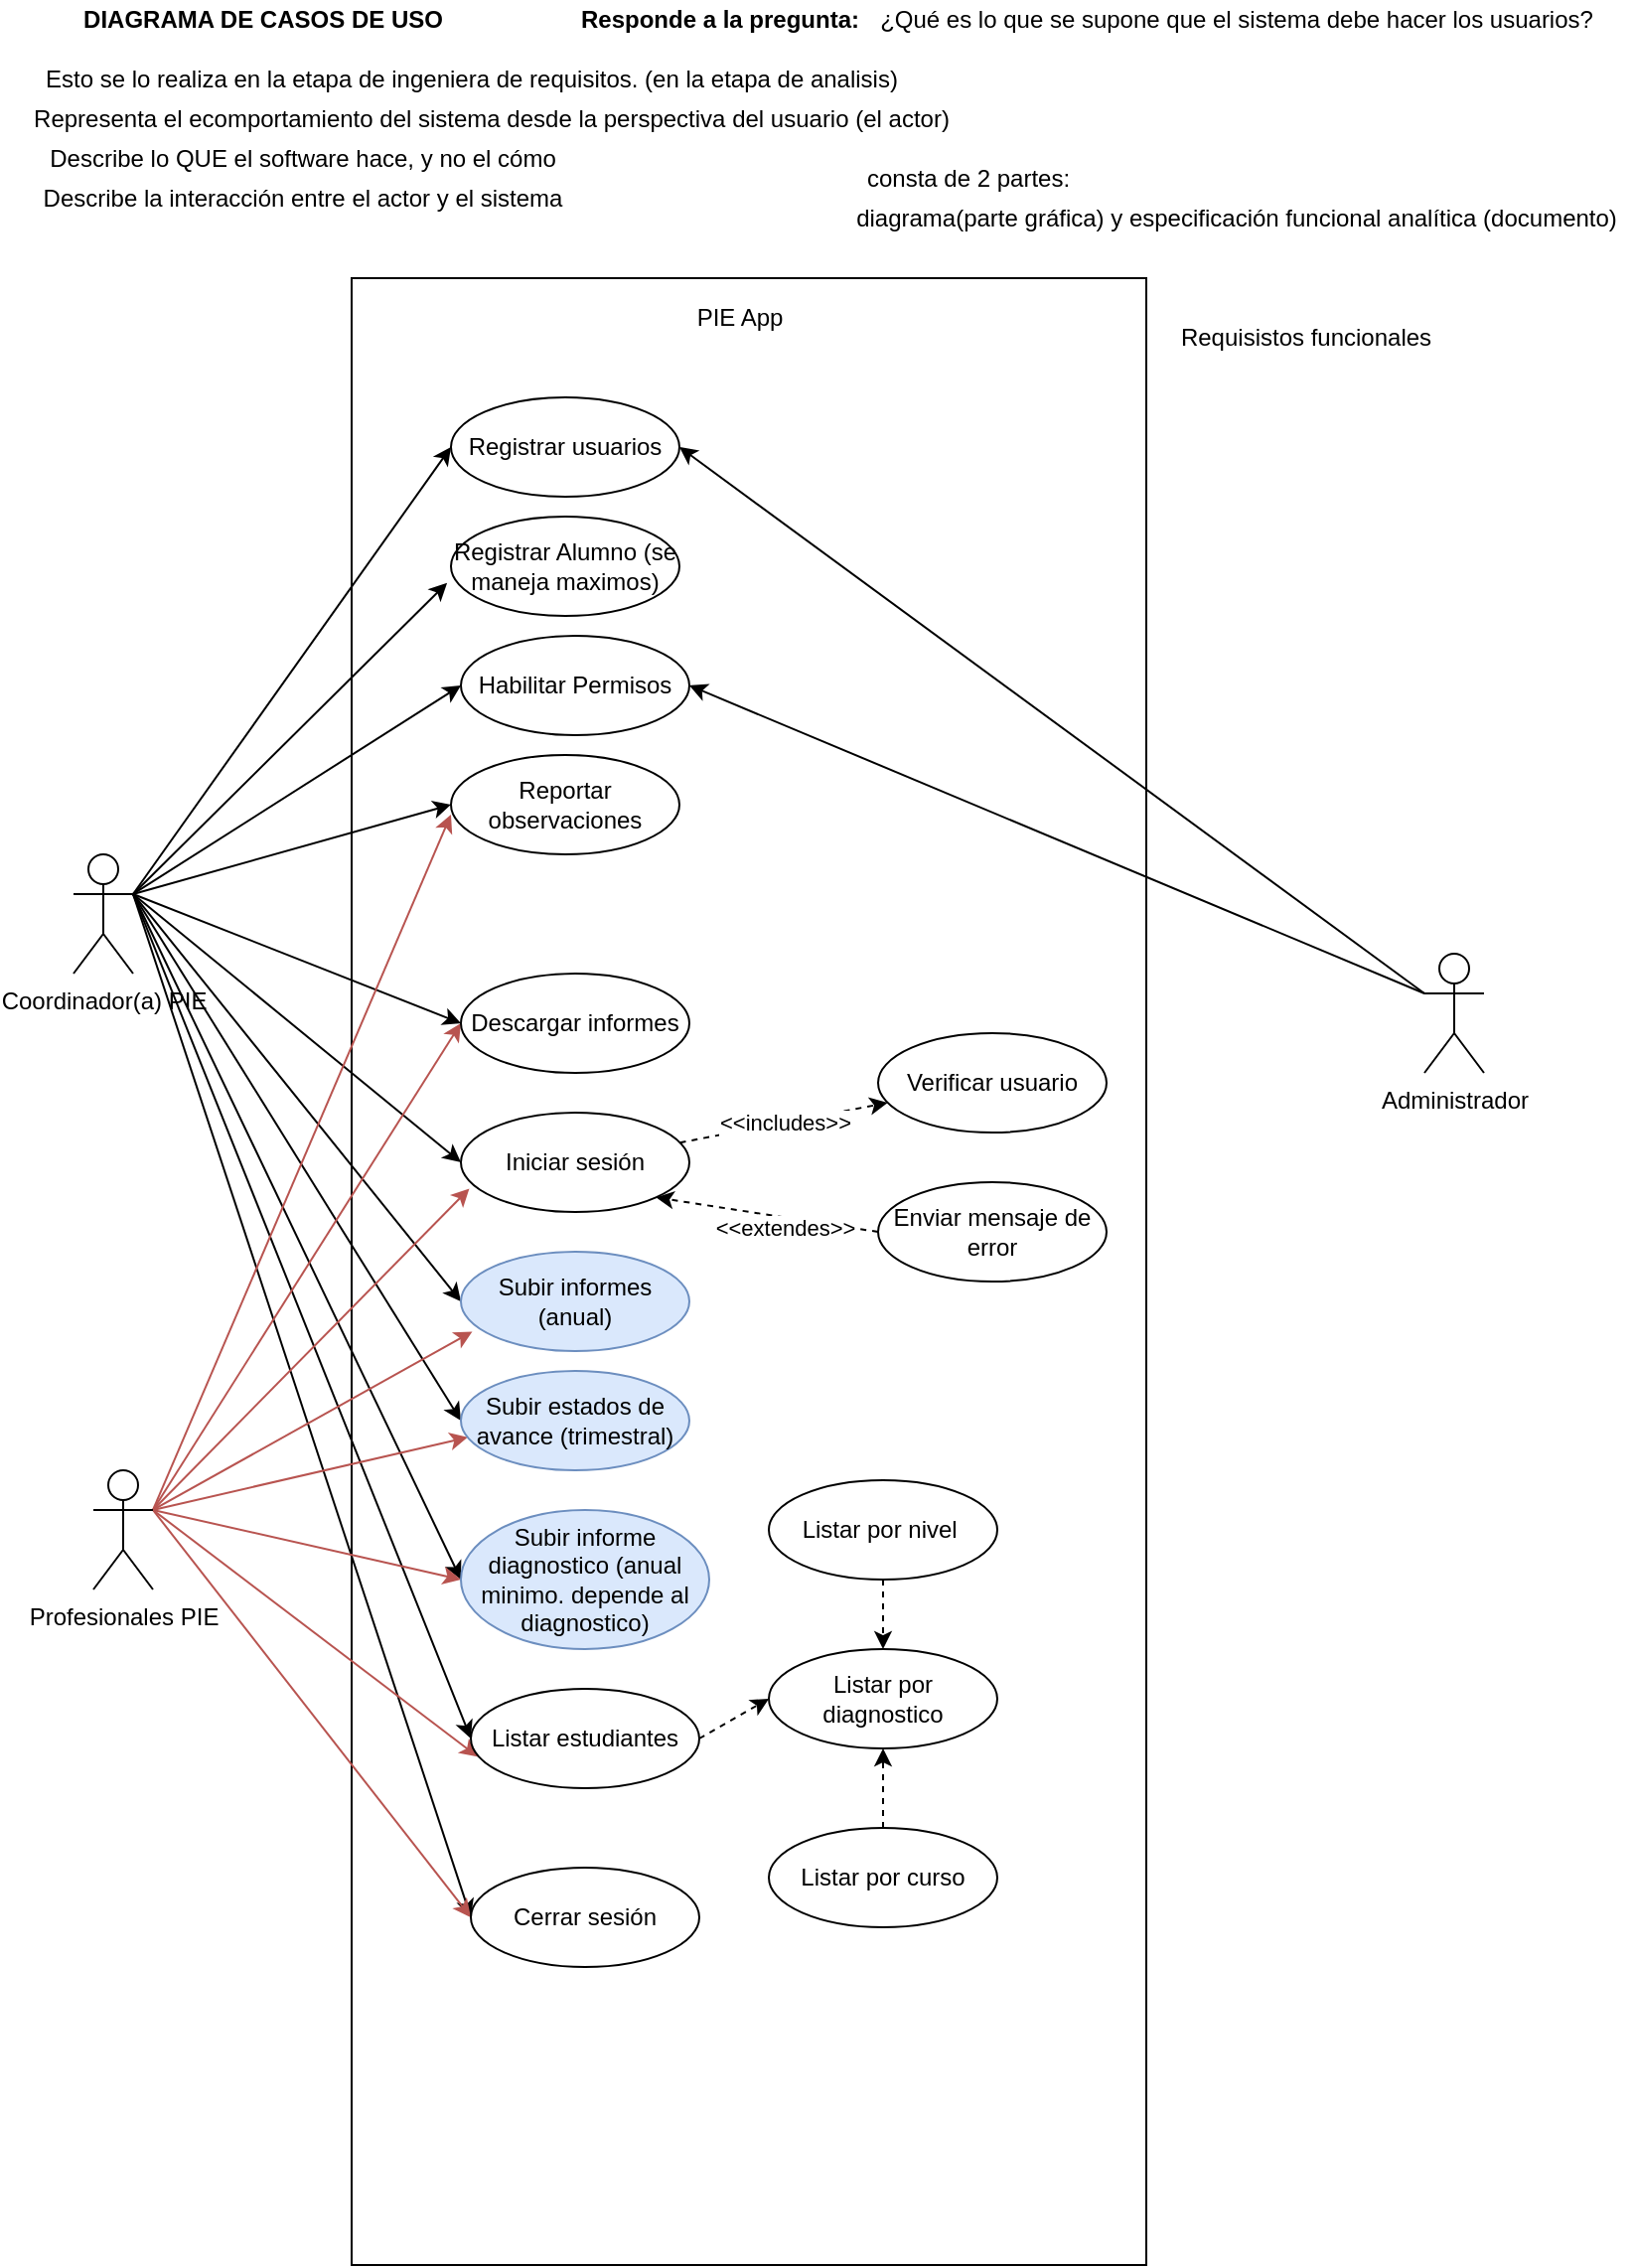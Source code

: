 <mxfile version="17.1.3" type="github" pages="3">
  <diagram id="R2lEEEUBdFMjLlhIrx00" name="Diagrama de casos de uso">
    <mxGraphModel dx="1038" dy="513" grid="1" gridSize="10" guides="1" tooltips="1" connect="1" arrows="1" fold="1" page="1" pageScale="1" pageWidth="850" pageHeight="1100" math="0" shadow="0" extFonts="Permanent Marker^https://fonts.googleapis.com/css?family=Permanent+Marker">
      <root>
        <mxCell id="0" />
        <mxCell id="1" parent="0" />
        <mxCell id="sP9VUXePV4afESUhmUl7-15" value="" style="rounded=0;whiteSpace=wrap;html=1;fillColor=none;" parent="1" vertex="1">
          <mxGeometry x="190" y="150" width="400" height="1000" as="geometry" />
        </mxCell>
        <mxCell id="sP9VUXePV4afESUhmUl7-1" value="&lt;b&gt;DIAGRAMA DE CASOS DE USO&lt;/b&gt;" style="text;html=1;align=center;verticalAlign=middle;resizable=0;points=[];autosize=1;strokeColor=none;fillColor=none;" parent="1" vertex="1">
          <mxGeometry x="45" y="10" width="200" height="20" as="geometry" />
        </mxCell>
        <mxCell id="sP9VUXePV4afESUhmUl7-2" value="¿Qué es lo que se supone que el sistema debe hacer los usuarios?" style="text;html=1;align=center;verticalAlign=middle;resizable=0;points=[];autosize=1;strokeColor=none;fillColor=none;" parent="1" vertex="1">
          <mxGeometry x="450" y="10" width="370" height="20" as="geometry" />
        </mxCell>
        <mxCell id="sP9VUXePV4afESUhmUl7-3" value="&lt;b&gt;Responde a la pregunta:&lt;/b&gt;" style="text;html=1;align=center;verticalAlign=middle;resizable=0;points=[];autosize=1;strokeColor=none;fillColor=none;" parent="1" vertex="1">
          <mxGeometry x="295" y="10" width="160" height="20" as="geometry" />
        </mxCell>
        <mxCell id="sP9VUXePV4afESUhmUl7-42" style="edgeStyle=none;rounded=0;orthogonalLoop=1;jettySize=auto;html=1;exitX=1;exitY=0.333;exitDx=0;exitDy=0;exitPerimeter=0;entryX=0;entryY=0.5;entryDx=0;entryDy=0;" parent="1" source="sP9VUXePV4afESUhmUl7-4" target="sP9VUXePV4afESUhmUl7-23" edge="1">
          <mxGeometry relative="1" as="geometry" />
        </mxCell>
        <mxCell id="sP9VUXePV4afESUhmUl7-43" style="edgeStyle=none;rounded=0;orthogonalLoop=1;jettySize=auto;html=1;exitX=1;exitY=0.333;exitDx=0;exitDy=0;exitPerimeter=0;entryX=0;entryY=0.5;entryDx=0;entryDy=0;" parent="1" source="sP9VUXePV4afESUhmUl7-4" target="sP9VUXePV4afESUhmUl7-22" edge="1">
          <mxGeometry relative="1" as="geometry" />
        </mxCell>
        <mxCell id="sP9VUXePV4afESUhmUl7-44" style="edgeStyle=none;rounded=0;orthogonalLoop=1;jettySize=auto;html=1;exitX=1;exitY=0.333;exitDx=0;exitDy=0;exitPerimeter=0;entryX=0;entryY=0.5;entryDx=0;entryDy=0;" parent="1" source="sP9VUXePV4afESUhmUl7-4" target="sP9VUXePV4afESUhmUl7-7" edge="1">
          <mxGeometry relative="1" as="geometry" />
        </mxCell>
        <mxCell id="sP9VUXePV4afESUhmUl7-45" style="edgeStyle=none;rounded=0;orthogonalLoop=1;jettySize=auto;html=1;exitX=1;exitY=0.333;exitDx=0;exitDy=0;exitPerimeter=0;entryX=0;entryY=0.5;entryDx=0;entryDy=0;" parent="1" source="sP9VUXePV4afESUhmUl7-4" target="sP9VUXePV4afESUhmUl7-25" edge="1">
          <mxGeometry relative="1" as="geometry" />
        </mxCell>
        <mxCell id="sP9VUXePV4afESUhmUl7-46" style="edgeStyle=none;rounded=0;orthogonalLoop=1;jettySize=auto;html=1;exitX=1;exitY=0.333;exitDx=0;exitDy=0;exitPerimeter=0;entryX=0;entryY=0.5;entryDx=0;entryDy=0;" parent="1" source="sP9VUXePV4afESUhmUl7-4" target="sP9VUXePV4afESUhmUl7-26" edge="1">
          <mxGeometry relative="1" as="geometry" />
        </mxCell>
        <mxCell id="sP9VUXePV4afESUhmUl7-47" style="edgeStyle=none;rounded=0;orthogonalLoop=1;jettySize=auto;html=1;exitX=1;exitY=0.333;exitDx=0;exitDy=0;exitPerimeter=0;entryX=0;entryY=0.5;entryDx=0;entryDy=0;" parent="1" source="sP9VUXePV4afESUhmUl7-4" target="sP9VUXePV4afESUhmUl7-24" edge="1">
          <mxGeometry relative="1" as="geometry" />
        </mxCell>
        <mxCell id="sP9VUXePV4afESUhmUl7-56" style="edgeStyle=none;rounded=0;orthogonalLoop=1;jettySize=auto;html=1;exitX=1;exitY=0.333;exitDx=0;exitDy=0;exitPerimeter=0;entryX=0;entryY=0.5;entryDx=0;entryDy=0;" parent="1" source="sP9VUXePV4afESUhmUl7-4" target="sP9VUXePV4afESUhmUl7-55" edge="1">
          <mxGeometry relative="1" as="geometry" />
        </mxCell>
        <mxCell id="8d7muXbZ429ovShrKA1F-3" style="rounded=0;orthogonalLoop=1;jettySize=auto;html=1;exitX=1;exitY=0.333;exitDx=0;exitDy=0;exitPerimeter=0;entryX=0;entryY=0.5;entryDx=0;entryDy=0;" edge="1" parent="1" source="sP9VUXePV4afESUhmUl7-4" target="8d7muXbZ429ovShrKA1F-2">
          <mxGeometry relative="1" as="geometry" />
        </mxCell>
        <mxCell id="8d7muXbZ429ovShrKA1F-4" style="edgeStyle=none;rounded=0;orthogonalLoop=1;jettySize=auto;html=1;exitX=1;exitY=0.333;exitDx=0;exitDy=0;exitPerimeter=0;entryX=0;entryY=0.5;entryDx=0;entryDy=0;" edge="1" parent="1" source="sP9VUXePV4afESUhmUl7-4" target="8d7muXbZ429ovShrKA1F-1">
          <mxGeometry relative="1" as="geometry" />
        </mxCell>
        <mxCell id="8d7muXbZ429ovShrKA1F-8" style="edgeStyle=none;rounded=0;orthogonalLoop=1;jettySize=auto;html=1;exitX=1;exitY=0.333;exitDx=0;exitDy=0;exitPerimeter=0;entryX=-0.017;entryY=0.668;entryDx=0;entryDy=0;entryPerimeter=0;" edge="1" parent="1" source="sP9VUXePV4afESUhmUl7-4" target="8d7muXbZ429ovShrKA1F-7">
          <mxGeometry relative="1" as="geometry" />
        </mxCell>
        <mxCell id="8d7muXbZ429ovShrKA1F-11" style="edgeStyle=none;rounded=0;orthogonalLoop=1;jettySize=auto;html=1;exitX=1;exitY=0.333;exitDx=0;exitDy=0;exitPerimeter=0;entryX=0;entryY=0.5;entryDx=0;entryDy=0;" edge="1" parent="1" source="sP9VUXePV4afESUhmUl7-4" target="8d7muXbZ429ovShrKA1F-10">
          <mxGeometry relative="1" as="geometry" />
        </mxCell>
        <mxCell id="sP9VUXePV4afESUhmUl7-4" value="Coordinador(a) PIE" style="shape=umlActor;verticalLabelPosition=bottom;verticalAlign=top;html=1;outlineConnect=0;" parent="1" vertex="1">
          <mxGeometry x="50" y="440" width="30" height="60" as="geometry" />
        </mxCell>
        <mxCell id="sP9VUXePV4afESUhmUl7-5" value="Esto se lo realiza en la etapa de ingeniera de requisitos. (en la etapa de analisis)" style="text;html=1;align=center;verticalAlign=middle;resizable=0;points=[];autosize=1;strokeColor=none;fillColor=none;" parent="1" vertex="1">
          <mxGeometry x="30" y="40" width="440" height="20" as="geometry" />
        </mxCell>
        <mxCell id="sP9VUXePV4afESUhmUl7-6" value="Requisistos funcionales" style="text;html=1;align=center;verticalAlign=middle;resizable=0;points=[];autosize=1;strokeColor=none;fillColor=none;" parent="1" vertex="1">
          <mxGeometry x="600" y="170" width="140" height="20" as="geometry" />
        </mxCell>
        <mxCell id="sP9VUXePV4afESUhmUl7-7" value="Iniciar sesión" style="ellipse;whiteSpace=wrap;html=1;" parent="1" vertex="1">
          <mxGeometry x="245" y="570" width="115" height="50" as="geometry" />
        </mxCell>
        <mxCell id="sP9VUXePV4afESUhmUl7-9" value="Representa el ecomportamiento del sistema desde la perspectiva del usuario (el actor)" style="text;html=1;align=center;verticalAlign=middle;resizable=0;points=[];autosize=1;strokeColor=none;fillColor=none;" parent="1" vertex="1">
          <mxGeometry x="20" y="60" width="480" height="20" as="geometry" />
        </mxCell>
        <mxCell id="sP9VUXePV4afESUhmUl7-10" value="Describe lo QUE el software hace, y no el cómo" style="text;html=1;align=center;verticalAlign=middle;resizable=0;points=[];autosize=1;strokeColor=none;fillColor=none;" parent="1" vertex="1">
          <mxGeometry x="30" y="80" width="270" height="20" as="geometry" />
        </mxCell>
        <mxCell id="sP9VUXePV4afESUhmUl7-11" value="Describe la interacción entre el actor y el sistema" style="text;html=1;align=center;verticalAlign=middle;resizable=0;points=[];autosize=1;strokeColor=none;fillColor=none;" parent="1" vertex="1">
          <mxGeometry x="25" y="100" width="280" height="20" as="geometry" />
        </mxCell>
        <mxCell id="sP9VUXePV4afESUhmUl7-12" value="consta de 2 partes:" style="text;html=1;align=center;verticalAlign=middle;resizable=0;points=[];autosize=1;strokeColor=none;fillColor=none;" parent="1" vertex="1">
          <mxGeometry x="440" y="90" width="120" height="20" as="geometry" />
        </mxCell>
        <mxCell id="sP9VUXePV4afESUhmUl7-13" value="diagrama(parte gráfica) y especificación funcional analítica (documento)" style="text;html=1;align=center;verticalAlign=middle;resizable=0;points=[];autosize=1;strokeColor=none;fillColor=none;" parent="1" vertex="1">
          <mxGeometry x="435" y="110" width="400" height="20" as="geometry" />
        </mxCell>
        <mxCell id="sP9VUXePV4afESUhmUl7-57" style="edgeStyle=none;rounded=0;orthogonalLoop=1;jettySize=auto;html=1;exitX=0;exitY=0.333;exitDx=0;exitDy=0;exitPerimeter=0;entryX=1;entryY=0.5;entryDx=0;entryDy=0;" parent="1" source="sP9VUXePV4afESUhmUl7-17" target="sP9VUXePV4afESUhmUl7-24" edge="1">
          <mxGeometry relative="1" as="geometry" />
        </mxCell>
        <mxCell id="sP9VUXePV4afESUhmUl7-59" style="edgeStyle=none;rounded=0;orthogonalLoop=1;jettySize=auto;html=1;exitX=0;exitY=0.333;exitDx=0;exitDy=0;exitPerimeter=0;entryX=1;entryY=0.5;entryDx=0;entryDy=0;" parent="1" source="sP9VUXePV4afESUhmUl7-17" target="sP9VUXePV4afESUhmUl7-55" edge="1">
          <mxGeometry relative="1" as="geometry" />
        </mxCell>
        <mxCell id="sP9VUXePV4afESUhmUl7-17" value="Administrador" style="shape=umlActor;verticalLabelPosition=bottom;verticalAlign=top;html=1;outlineConnect=0;" parent="1" vertex="1">
          <mxGeometry x="730" y="490" width="30" height="60" as="geometry" />
        </mxCell>
        <mxCell id="sP9VUXePV4afESUhmUl7-18" value="PIE App" style="text;html=1;align=center;verticalAlign=middle;resizable=0;points=[];autosize=1;strokeColor=none;fillColor=none;" parent="1" vertex="1">
          <mxGeometry x="355" y="160" width="60" height="20" as="geometry" />
        </mxCell>
        <mxCell id="sP9VUXePV4afESUhmUl7-50" style="edgeStyle=none;rounded=0;orthogonalLoop=1;jettySize=auto;html=1;exitX=1;exitY=0.333;exitDx=0;exitDy=0;exitPerimeter=0;entryX=0.037;entryY=0.764;entryDx=0;entryDy=0;entryPerimeter=0;fillColor=#f8cecc;strokeColor=#b85450;" parent="1" source="sP9VUXePV4afESUhmUl7-19" target="sP9VUXePV4afESUhmUl7-7" edge="1">
          <mxGeometry relative="1" as="geometry" />
        </mxCell>
        <mxCell id="sP9VUXePV4afESUhmUl7-51" style="edgeStyle=none;rounded=0;orthogonalLoop=1;jettySize=auto;html=1;exitX=1;exitY=0.333;exitDx=0;exitDy=0;exitPerimeter=0;entryX=0.031;entryY=0.684;entryDx=0;entryDy=0;entryPerimeter=0;fillColor=#f8cecc;strokeColor=#b85450;" parent="1" source="sP9VUXePV4afESUhmUl7-19" target="sP9VUXePV4afESUhmUl7-22" edge="1">
          <mxGeometry relative="1" as="geometry" />
        </mxCell>
        <mxCell id="sP9VUXePV4afESUhmUl7-52" style="edgeStyle=none;rounded=0;orthogonalLoop=1;jettySize=auto;html=1;exitX=1;exitY=0.333;exitDx=0;exitDy=0;exitPerimeter=0;entryX=0;entryY=0.5;entryDx=0;entryDy=0;fillColor=#f8cecc;strokeColor=#b85450;" parent="1" source="sP9VUXePV4afESUhmUl7-19" target="sP9VUXePV4afESUhmUl7-23" edge="1">
          <mxGeometry relative="1" as="geometry" />
        </mxCell>
        <mxCell id="sP9VUXePV4afESUhmUl7-54" style="edgeStyle=none;rounded=0;orthogonalLoop=1;jettySize=auto;html=1;exitX=1;exitY=0.333;exitDx=0;exitDy=0;exitPerimeter=0;entryX=0.05;entryY=0.804;entryDx=0;entryDy=0;entryPerimeter=0;fillColor=#f8cecc;strokeColor=#b85450;" parent="1" source="sP9VUXePV4afESUhmUl7-19" target="sP9VUXePV4afESUhmUl7-25" edge="1">
          <mxGeometry relative="1" as="geometry" />
        </mxCell>
        <mxCell id="8d7muXbZ429ovShrKA1F-5" style="edgeStyle=none;rounded=0;orthogonalLoop=1;jettySize=auto;html=1;exitX=1;exitY=0.333;exitDx=0;exitDy=0;exitPerimeter=0;entryX=0.03;entryY=0.668;entryDx=0;entryDy=0;entryPerimeter=0;fillColor=#f8cecc;strokeColor=#b85450;" edge="1" parent="1" source="sP9VUXePV4afESUhmUl7-19" target="8d7muXbZ429ovShrKA1F-1">
          <mxGeometry relative="1" as="geometry" />
        </mxCell>
        <mxCell id="8d7muXbZ429ovShrKA1F-6" style="edgeStyle=none;rounded=0;orthogonalLoop=1;jettySize=auto;html=1;exitX=1;exitY=0.333;exitDx=0;exitDy=0;exitPerimeter=0;entryX=0;entryY=0.5;entryDx=0;entryDy=0;fillColor=#f8cecc;strokeColor=#b85450;" edge="1" parent="1" source="sP9VUXePV4afESUhmUl7-19" target="8d7muXbZ429ovShrKA1F-2">
          <mxGeometry relative="1" as="geometry" />
        </mxCell>
        <mxCell id="8d7muXbZ429ovShrKA1F-9" style="edgeStyle=none;rounded=0;orthogonalLoop=1;jettySize=auto;html=1;exitX=1;exitY=0.333;exitDx=0;exitDy=0;exitPerimeter=0;entryX=0;entryY=0.5;entryDx=0;entryDy=0;fillColor=#f8cecc;strokeColor=#b85450;" edge="1" parent="1" source="sP9VUXePV4afESUhmUl7-19" target="sP9VUXePV4afESUhmUl7-26">
          <mxGeometry relative="1" as="geometry" />
        </mxCell>
        <mxCell id="8d7muXbZ429ovShrKA1F-12" style="edgeStyle=none;rounded=0;orthogonalLoop=1;jettySize=auto;html=1;exitX=1;exitY=0.333;exitDx=0;exitDy=0;exitPerimeter=0;fillColor=#f8cecc;strokeColor=#b85450;" edge="1" parent="1" source="sP9VUXePV4afESUhmUl7-19">
          <mxGeometry relative="1" as="geometry">
            <mxPoint x="240" y="420" as="targetPoint" />
          </mxGeometry>
        </mxCell>
        <mxCell id="sP9VUXePV4afESUhmUl7-19" value="Profesionales PIE" style="shape=umlActor;verticalLabelPosition=bottom;verticalAlign=top;html=1;outlineConnect=0;" parent="1" vertex="1">
          <mxGeometry x="60" y="750" width="30" height="60" as="geometry" />
        </mxCell>
        <mxCell id="sP9VUXePV4afESUhmUl7-38" style="edgeStyle=none;rounded=0;orthogonalLoop=1;jettySize=auto;html=1;exitX=1;exitY=0.5;exitDx=0;exitDy=0;entryX=0;entryY=0.5;entryDx=0;entryDy=0;dashed=1;" parent="1" source="sP9VUXePV4afESUhmUl7-22" target="sP9VUXePV4afESUhmUl7-37" edge="1">
          <mxGeometry relative="1" as="geometry" />
        </mxCell>
        <mxCell id="sP9VUXePV4afESUhmUl7-22" value="Listar estudiantes" style="ellipse;whiteSpace=wrap;html=1;" parent="1" vertex="1">
          <mxGeometry x="250" y="860" width="115" height="50" as="geometry" />
        </mxCell>
        <mxCell id="sP9VUXePV4afESUhmUl7-23" value="Cerrar sesión" style="ellipse;whiteSpace=wrap;html=1;" parent="1" vertex="1">
          <mxGeometry x="250" y="950" width="115" height="50" as="geometry" />
        </mxCell>
        <mxCell id="sP9VUXePV4afESUhmUl7-24" value="Habilitar Permisos" style="ellipse;whiteSpace=wrap;html=1;" parent="1" vertex="1">
          <mxGeometry x="245" y="330" width="115" height="50" as="geometry" />
        </mxCell>
        <mxCell id="sP9VUXePV4afESUhmUl7-25" value="Subir informes (anual)" style="ellipse;whiteSpace=wrap;html=1;fillColor=#dae8fc;strokeColor=#6c8ebf;" parent="1" vertex="1">
          <mxGeometry x="245" y="640" width="115" height="50" as="geometry" />
        </mxCell>
        <mxCell id="sP9VUXePV4afESUhmUl7-26" value="Descargar informes" style="ellipse;whiteSpace=wrap;html=1;" parent="1" vertex="1">
          <mxGeometry x="245" y="500" width="115" height="50" as="geometry" />
        </mxCell>
        <mxCell id="sP9VUXePV4afESUhmUl7-27" value="Verificar usuario" style="ellipse;whiteSpace=wrap;html=1;" parent="1" vertex="1">
          <mxGeometry x="455" y="530" width="115" height="50" as="geometry" />
        </mxCell>
        <mxCell id="sP9VUXePV4afESUhmUl7-31" style="rounded=0;orthogonalLoop=1;jettySize=auto;html=1;exitX=0;exitY=0.5;exitDx=0;exitDy=0;entryX=1;entryY=1;entryDx=0;entryDy=0;dashed=1;" parent="1" source="sP9VUXePV4afESUhmUl7-28" target="sP9VUXePV4afESUhmUl7-7" edge="1">
          <mxGeometry relative="1" as="geometry">
            <Array as="points" />
          </mxGeometry>
        </mxCell>
        <mxCell id="sP9VUXePV4afESUhmUl7-32" value="&amp;lt;&amp;lt;extendes&amp;gt;&amp;gt;" style="edgeLabel;html=1;align=center;verticalAlign=middle;resizable=0;points=[];" parent="sP9VUXePV4afESUhmUl7-31" vertex="1" connectable="0">
          <mxGeometry x="0.676" relative="1" as="geometry">
            <mxPoint x="47" y="12" as="offset" />
          </mxGeometry>
        </mxCell>
        <mxCell id="sP9VUXePV4afESUhmUl7-28" value="Enviar mensaje de error" style="ellipse;whiteSpace=wrap;html=1;" parent="1" vertex="1">
          <mxGeometry x="455" y="605" width="115" height="50" as="geometry" />
        </mxCell>
        <mxCell id="sP9VUXePV4afESUhmUl7-29" value="" style="endArrow=classic;html=1;rounded=0;dashed=1;" parent="1" source="sP9VUXePV4afESUhmUl7-7" target="sP9VUXePV4afESUhmUl7-27" edge="1">
          <mxGeometry relative="1" as="geometry">
            <mxPoint x="360" y="600" as="sourcePoint" />
            <mxPoint x="460" y="600" as="targetPoint" />
          </mxGeometry>
        </mxCell>
        <mxCell id="sP9VUXePV4afESUhmUl7-30" value="&amp;lt;&amp;lt;includes&amp;gt;&amp;gt;" style="edgeLabel;resizable=0;html=1;align=center;verticalAlign=middle;fillColor=none;" parent="sP9VUXePV4afESUhmUl7-29" connectable="0" vertex="1">
          <mxGeometry relative="1" as="geometry" />
        </mxCell>
        <mxCell id="sP9VUXePV4afESUhmUl7-40" style="edgeStyle=none;rounded=0;orthogonalLoop=1;jettySize=auto;html=1;exitX=0.5;exitY=1;exitDx=0;exitDy=0;entryX=0.5;entryY=0;entryDx=0;entryDy=0;dashed=1;" parent="1" source="sP9VUXePV4afESUhmUl7-35" target="sP9VUXePV4afESUhmUl7-37" edge="1">
          <mxGeometry relative="1" as="geometry" />
        </mxCell>
        <mxCell id="sP9VUXePV4afESUhmUl7-35" value="Listar por nivel&amp;nbsp;" style="ellipse;whiteSpace=wrap;html=1;" parent="1" vertex="1">
          <mxGeometry x="400" y="755" width="115" height="50" as="geometry" />
        </mxCell>
        <mxCell id="sP9VUXePV4afESUhmUl7-39" style="edgeStyle=none;rounded=0;orthogonalLoop=1;jettySize=auto;html=1;exitX=0.5;exitY=0;exitDx=0;exitDy=0;entryX=0.5;entryY=1;entryDx=0;entryDy=0;dashed=1;" parent="1" source="sP9VUXePV4afESUhmUl7-36" target="sP9VUXePV4afESUhmUl7-37" edge="1">
          <mxGeometry relative="1" as="geometry" />
        </mxCell>
        <mxCell id="sP9VUXePV4afESUhmUl7-36" value="Listar por curso" style="ellipse;whiteSpace=wrap;html=1;" parent="1" vertex="1">
          <mxGeometry x="400" y="930" width="115" height="50" as="geometry" />
        </mxCell>
        <mxCell id="sP9VUXePV4afESUhmUl7-37" value="Listar por diagnostico" style="ellipse;whiteSpace=wrap;html=1;" parent="1" vertex="1">
          <mxGeometry x="400" y="840" width="115" height="50" as="geometry" />
        </mxCell>
        <mxCell id="sP9VUXePV4afESUhmUl7-55" value="Registrar usuarios" style="ellipse;whiteSpace=wrap;html=1;" parent="1" vertex="1">
          <mxGeometry x="240" y="210" width="115" height="50" as="geometry" />
        </mxCell>
        <mxCell id="8d7muXbZ429ovShrKA1F-1" value="Subir estados de avance (trimestral)" style="ellipse;whiteSpace=wrap;html=1;fillColor=#dae8fc;strokeColor=#6c8ebf;" vertex="1" parent="1">
          <mxGeometry x="245" y="700" width="115" height="50" as="geometry" />
        </mxCell>
        <mxCell id="8d7muXbZ429ovShrKA1F-2" value="Subir informe diagnostico (anual minimo. depende al diagnostico)" style="ellipse;whiteSpace=wrap;html=1;fillColor=#dae8fc;strokeColor=#6c8ebf;" vertex="1" parent="1">
          <mxGeometry x="245" y="770" width="125" height="70" as="geometry" />
        </mxCell>
        <mxCell id="8d7muXbZ429ovShrKA1F-7" value="Registrar Alumno (se maneja maximos)" style="ellipse;whiteSpace=wrap;html=1;" vertex="1" parent="1">
          <mxGeometry x="240" y="270" width="115" height="50" as="geometry" />
        </mxCell>
        <mxCell id="8d7muXbZ429ovShrKA1F-10" value="Reportar observaciones" style="ellipse;whiteSpace=wrap;html=1;" vertex="1" parent="1">
          <mxGeometry x="240" y="390" width="115" height="50" as="geometry" />
        </mxCell>
      </root>
    </mxGraphModel>
  </diagram>
  <diagram id="hP8lvqibMLeL0AtpCVoE" name="Modelo conceptual">
    <mxGraphModel dx="2048" dy="604" grid="1" gridSize="10" guides="1" tooltips="1" connect="1" arrows="1" fold="1" page="1" pageScale="1" pageWidth="827" pageHeight="1169" math="0" shadow="0">
      <root>
        <mxCell id="Qt71bgw4_jijU8MRH2HP-0" />
        <mxCell id="Qt71bgw4_jijU8MRH2HP-1" parent="Qt71bgw4_jijU8MRH2HP-0" />
        <mxCell id="_HtvMuEh33XnxZPbHY7F-9" style="edgeStyle=none;rounded=0;orthogonalLoop=1;jettySize=auto;html=1;exitX=0.5;exitY=1;exitDx=0;exitDy=0;entryX=0.5;entryY=0;entryDx=0;entryDy=0;endArrow=none;endFill=0;" edge="1" parent="Qt71bgw4_jijU8MRH2HP-1" source="Qt71bgw4_jijU8MRH2HP-2" target="Qt71bgw4_jijU8MRH2HP-3">
          <mxGeometry relative="1" as="geometry">
            <mxPoint x="160" y="430" as="targetPoint" />
          </mxGeometry>
        </mxCell>
        <mxCell id="_HtvMuEh33XnxZPbHY7F-75" style="edgeStyle=none;rounded=0;orthogonalLoop=1;jettySize=auto;html=1;exitX=1;exitY=0.5;exitDx=0;exitDy=0;entryX=0;entryY=0.5;entryDx=0;entryDy=0;endArrow=none;endFill=0;" edge="1" parent="Qt71bgw4_jijU8MRH2HP-1" source="Qt71bgw4_jijU8MRH2HP-2" target="_HtvMuEh33XnxZPbHY7F-74">
          <mxGeometry relative="1" as="geometry" />
        </mxCell>
        <mxCell id="zYcCoUZFOsBn6bW3q0QC-18" style="edgeStyle=none;rounded=0;orthogonalLoop=1;jettySize=auto;html=1;exitX=0;exitY=0.25;exitDx=0;exitDy=0;entryX=1;entryY=0.5;entryDx=0;entryDy=0;startArrow=none;startFill=0;endArrow=none;endFill=0;" edge="1" parent="Qt71bgw4_jijU8MRH2HP-1" source="Qt71bgw4_jijU8MRH2HP-2" target="zYcCoUZFOsBn6bW3q0QC-17">
          <mxGeometry relative="1" as="geometry" />
        </mxCell>
        <mxCell id="Qt71bgw4_jijU8MRH2HP-2" value="profesionales_pie" style="rounded=1;arcSize=10;whiteSpace=wrap;html=1;align=center;fillColor=#e1d5e7;strokeColor=#9673a6;" vertex="1" parent="Qt71bgw4_jijU8MRH2HP-1">
          <mxGeometry x="110" y="290" width="100" height="40" as="geometry" />
        </mxCell>
        <mxCell id="_HtvMuEh33XnxZPbHY7F-39" style="edgeStyle=none;rounded=0;orthogonalLoop=1;jettySize=auto;html=1;exitX=0.5;exitY=1;exitDx=0;exitDy=0;entryX=0.5;entryY=0;entryDx=0;entryDy=0;endArrow=none;endFill=0;" edge="1" parent="Qt71bgw4_jijU8MRH2HP-1" source="Qt71bgw4_jijU8MRH2HP-3" target="_HtvMuEh33XnxZPbHY7F-31">
          <mxGeometry relative="1" as="geometry" />
        </mxCell>
        <mxCell id="Qt71bgw4_jijU8MRH2HP-3" value="atiende" style="shape=rhombus;perimeter=rhombusPerimeter;whiteSpace=wrap;html=1;align=center;" vertex="1" parent="Qt71bgw4_jijU8MRH2HP-1">
          <mxGeometry x="100" y="480" width="120" height="60" as="geometry" />
        </mxCell>
        <mxCell id="_HtvMuEh33XnxZPbHY7F-96" style="edgeStyle=none;rounded=0;orthogonalLoop=1;jettySize=auto;html=1;exitX=1;exitY=0;exitDx=0;exitDy=0;entryX=0;entryY=1;entryDx=0;entryDy=0;endArrow=none;endFill=0;" edge="1" parent="Qt71bgw4_jijU8MRH2HP-1" source="Qt71bgw4_jijU8MRH2HP-4" target="_HtvMuEh33XnxZPbHY7F-94">
          <mxGeometry relative="1" as="geometry" />
        </mxCell>
        <mxCell id="_HtvMuEh33XnxZPbHY7F-97" style="edgeStyle=none;rounded=0;orthogonalLoop=1;jettySize=auto;html=1;exitX=1;exitY=0.5;exitDx=0;exitDy=0;entryX=0;entryY=0.5;entryDx=0;entryDy=0;endArrow=none;endFill=0;" edge="1" parent="Qt71bgw4_jijU8MRH2HP-1" source="Qt71bgw4_jijU8MRH2HP-4" target="_HtvMuEh33XnxZPbHY7F-95">
          <mxGeometry relative="1" as="geometry" />
        </mxCell>
        <mxCell id="Qt71bgw4_jijU8MRH2HP-4" value="rol" style="rounded=1;arcSize=10;whiteSpace=wrap;html=1;align=center;fillColor=#e1d5e7;strokeColor=#9673a6;" vertex="1" parent="Qt71bgw4_jijU8MRH2HP-1">
          <mxGeometry x="480" y="280" width="100" height="40" as="geometry" />
        </mxCell>
        <mxCell id="_HtvMuEh33XnxZPbHY7F-0" style="edgeStyle=none;rounded=0;orthogonalLoop=1;jettySize=auto;html=1;exitX=1;exitY=0.5;exitDx=0;exitDy=0;entryX=0.5;entryY=0;entryDx=0;entryDy=0;endArrow=none;endFill=0;" edge="1" parent="Qt71bgw4_jijU8MRH2HP-1" source="Qt71bgw4_jijU8MRH2HP-5" target="Qt71bgw4_jijU8MRH2HP-2">
          <mxGeometry relative="1" as="geometry" />
        </mxCell>
        <mxCell id="Qt71bgw4_jijU8MRH2HP-5" value="&lt;u&gt;Rut&lt;/u&gt;" style="ellipse;whiteSpace=wrap;html=1;" vertex="1" parent="Qt71bgw4_jijU8MRH2HP-1">
          <mxGeometry x="45" y="190" width="80" height="40" as="geometry" />
        </mxCell>
        <mxCell id="_HtvMuEh33XnxZPbHY7F-1" style="edgeStyle=none;rounded=0;orthogonalLoop=1;jettySize=auto;html=1;exitX=1;exitY=0.5;exitDx=0;exitDy=0;endArrow=none;endFill=0;" edge="1" parent="Qt71bgw4_jijU8MRH2HP-1" source="Qt71bgw4_jijU8MRH2HP-6" target="Qt71bgw4_jijU8MRH2HP-2">
          <mxGeometry relative="1" as="geometry" />
        </mxCell>
        <mxCell id="Qt71bgw4_jijU8MRH2HP-6" value="nombre" style="ellipse;whiteSpace=wrap;html=1;" vertex="1" parent="Qt71bgw4_jijU8MRH2HP-1">
          <mxGeometry y="230" width="80" height="40" as="geometry" />
        </mxCell>
        <mxCell id="_HtvMuEh33XnxZPbHY7F-3" style="edgeStyle=none;rounded=0;orthogonalLoop=1;jettySize=auto;html=1;exitX=1;exitY=0.5;exitDx=0;exitDy=0;entryX=0;entryY=1;entryDx=0;entryDy=0;endArrow=none;endFill=0;" edge="1" parent="Qt71bgw4_jijU8MRH2HP-1" source="Qt71bgw4_jijU8MRH2HP-7" target="Qt71bgw4_jijU8MRH2HP-2">
          <mxGeometry relative="1" as="geometry" />
        </mxCell>
        <mxCell id="Qt71bgw4_jijU8MRH2HP-7" value="función (rol)" style="ellipse;whiteSpace=wrap;html=1;fillColor=#dae8fc;strokeColor=#6c8ebf;" vertex="1" parent="Qt71bgw4_jijU8MRH2HP-1">
          <mxGeometry y="350" width="80" height="40" as="geometry" />
        </mxCell>
        <mxCell id="_HtvMuEh33XnxZPbHY7F-4" style="edgeStyle=none;rounded=0;orthogonalLoop=1;jettySize=auto;html=1;exitX=1;exitY=0;exitDx=0;exitDy=0;entryX=0.366;entryY=1.07;entryDx=0;entryDy=0;entryPerimeter=0;endArrow=none;endFill=0;" edge="1" parent="Qt71bgw4_jijU8MRH2HP-1" source="Qt71bgw4_jijU8MRH2HP-8" target="Qt71bgw4_jijU8MRH2HP-2">
          <mxGeometry relative="1" as="geometry" />
        </mxCell>
        <mxCell id="Qt71bgw4_jijU8MRH2HP-8" value="cursos a cargo" style="ellipse;whiteSpace=wrap;html=1;fillColor=#dae8fc;strokeColor=#6c8ebf;" vertex="1" parent="Qt71bgw4_jijU8MRH2HP-1">
          <mxGeometry x="30" y="400" width="80" height="40" as="geometry" />
        </mxCell>
        <mxCell id="_HtvMuEh33XnxZPbHY7F-7" style="edgeStyle=none;rounded=0;orthogonalLoop=1;jettySize=auto;html=1;exitX=0.5;exitY=1;exitDx=0;exitDy=0;entryX=0.63;entryY=-0.01;entryDx=0;entryDy=0;entryPerimeter=0;endArrow=none;endFill=0;" edge="1" parent="Qt71bgw4_jijU8MRH2HP-1" source="Qt71bgw4_jijU8MRH2HP-9" target="Qt71bgw4_jijU8MRH2HP-2">
          <mxGeometry relative="1" as="geometry" />
        </mxCell>
        <mxCell id="Qt71bgw4_jijU8MRH2HP-9" value="horas de contrato" style="ellipse;whiteSpace=wrap;html=1;" vertex="1" parent="Qt71bgw4_jijU8MRH2HP-1">
          <mxGeometry x="140" y="160" width="80" height="40" as="geometry" />
        </mxCell>
        <mxCell id="_HtvMuEh33XnxZPbHY7F-8" style="edgeStyle=none;rounded=0;orthogonalLoop=1;jettySize=auto;html=1;exitX=0.5;exitY=1;exitDx=0;exitDy=0;entryX=0.894;entryY=0.01;entryDx=0;entryDy=0;entryPerimeter=0;endArrow=none;endFill=0;" edge="1" parent="Qt71bgw4_jijU8MRH2HP-1" source="Qt71bgw4_jijU8MRH2HP-10" target="Qt71bgw4_jijU8MRH2HP-2">
          <mxGeometry relative="1" as="geometry" />
        </mxCell>
        <mxCell id="Qt71bgw4_jijU8MRH2HP-10" value="distribución carga horaria (pdf)" style="ellipse;whiteSpace=wrap;html=1;" vertex="1" parent="Qt71bgw4_jijU8MRH2HP-1">
          <mxGeometry x="200" y="205" width="100" height="50" as="geometry" />
        </mxCell>
        <mxCell id="_HtvMuEh33XnxZPbHY7F-2" style="edgeStyle=none;rounded=0;orthogonalLoop=1;jettySize=auto;html=1;exitX=1;exitY=0.5;exitDx=0;exitDy=0;entryX=0;entryY=0.5;entryDx=0;entryDy=0;endArrow=none;endFill=0;" edge="1" parent="Qt71bgw4_jijU8MRH2HP-1" source="Qt71bgw4_jijU8MRH2HP-11" target="Qt71bgw4_jijU8MRH2HP-2">
          <mxGeometry relative="1" as="geometry" />
        </mxCell>
        <mxCell id="Qt71bgw4_jijU8MRH2HP-11" value="profesión" style="ellipse;whiteSpace=wrap;html=1;" vertex="1" parent="Qt71bgw4_jijU8MRH2HP-1">
          <mxGeometry x="-40" y="310" width="80" height="40" as="geometry" />
        </mxCell>
        <mxCell id="_HtvMuEh33XnxZPbHY7F-81" style="edgeStyle=none;rounded=0;orthogonalLoop=1;jettySize=auto;html=1;exitX=0.5;exitY=0;exitDx=0;exitDy=0;entryX=0.5;entryY=1;entryDx=0;entryDy=0;endArrow=none;endFill=0;" edge="1" parent="Qt71bgw4_jijU8MRH2HP-1" source="_HtvMuEh33XnxZPbHY7F-5" target="_HtvMuEh33XnxZPbHY7F-80">
          <mxGeometry relative="1" as="geometry" />
        </mxCell>
        <mxCell id="-8QRF0AjO1evi8Iknid5-1" style="edgeStyle=none;rounded=0;orthogonalLoop=1;jettySize=auto;html=1;exitX=0.25;exitY=1;exitDx=0;exitDy=0;entryX=1;entryY=0;entryDx=0;entryDy=0;startArrow=none;startFill=0;endArrow=none;endFill=0;" edge="1" parent="Qt71bgw4_jijU8MRH2HP-1" source="_HtvMuEh33XnxZPbHY7F-5" target="-8QRF0AjO1evi8Iknid5-0">
          <mxGeometry relative="1" as="geometry" />
        </mxCell>
        <mxCell id="_HtvMuEh33XnxZPbHY7F-5" value="cursos con PIE" style="rounded=1;arcSize=10;whiteSpace=wrap;html=1;align=center;fillColor=#e1d5e7;strokeColor=#9673a6;" vertex="1" parent="Qt71bgw4_jijU8MRH2HP-1">
          <mxGeometry x="490" y="490" width="100" height="40" as="geometry" />
        </mxCell>
        <mxCell id="_HtvMuEh33XnxZPbHY7F-27" style="edgeStyle=none;rounded=0;orthogonalLoop=1;jettySize=auto;html=1;exitX=1;exitY=0.5;exitDx=0;exitDy=0;entryX=0;entryY=0.75;entryDx=0;entryDy=0;endArrow=none;endFill=0;" edge="1" parent="Qt71bgw4_jijU8MRH2HP-1" source="_HtvMuEh33XnxZPbHY7F-17" target="_HtvMuEh33XnxZPbHY7F-5">
          <mxGeometry relative="1" as="geometry" />
        </mxCell>
        <mxCell id="_HtvMuEh33XnxZPbHY7F-17" value="&lt;u&gt;nombre&lt;/u&gt;" style="ellipse;whiteSpace=wrap;html=1;" vertex="1" parent="Qt71bgw4_jijU8MRH2HP-1">
          <mxGeometry x="400" y="450" width="80" height="40" as="geometry" />
        </mxCell>
        <mxCell id="_HtvMuEh33XnxZPbHY7F-28" style="edgeStyle=none;rounded=0;orthogonalLoop=1;jettySize=auto;html=1;exitX=0.5;exitY=0;exitDx=0;exitDy=0;entryX=0.25;entryY=1;entryDx=0;entryDy=0;endArrow=none;endFill=0;" edge="1" parent="Qt71bgw4_jijU8MRH2HP-1" source="_HtvMuEh33XnxZPbHY7F-18" target="_HtvMuEh33XnxZPbHY7F-5">
          <mxGeometry relative="1" as="geometry" />
        </mxCell>
        <mxCell id="_HtvMuEh33XnxZPbHY7F-18" value="profesor jefe" style="ellipse;whiteSpace=wrap;html=1;" vertex="1" parent="Qt71bgw4_jijU8MRH2HP-1">
          <mxGeometry x="370" y="520" width="80" height="40" as="geometry" />
        </mxCell>
        <mxCell id="_HtvMuEh33XnxZPbHY7F-42" style="edgeStyle=none;rounded=0;orthogonalLoop=1;jettySize=auto;html=1;exitX=1;exitY=0.5;exitDx=0;exitDy=0;entryX=0.062;entryY=0.56;entryDx=0;entryDy=0;entryPerimeter=0;endArrow=none;endFill=0;" edge="1" parent="Qt71bgw4_jijU8MRH2HP-1" source="_HtvMuEh33XnxZPbHY7F-31" target="_HtvMuEh33XnxZPbHY7F-41">
          <mxGeometry relative="1" as="geometry" />
        </mxCell>
        <mxCell id="_HtvMuEh33XnxZPbHY7F-44" style="edgeStyle=none;rounded=0;orthogonalLoop=1;jettySize=auto;html=1;exitX=0;exitY=0.5;exitDx=0;exitDy=0;entryX=0.757;entryY=1.01;entryDx=0;entryDy=0;entryPerimeter=0;endArrow=none;endFill=0;" edge="1" parent="Qt71bgw4_jijU8MRH2HP-1" source="_HtvMuEh33XnxZPbHY7F-31" target="_HtvMuEh33XnxZPbHY7F-33">
          <mxGeometry relative="1" as="geometry" />
        </mxCell>
        <mxCell id="_HtvMuEh33XnxZPbHY7F-54" style="edgeStyle=none;rounded=0;orthogonalLoop=1;jettySize=auto;html=1;exitX=1;exitY=1;exitDx=0;exitDy=0;entryX=0;entryY=0.5;entryDx=0;entryDy=0;endArrow=none;endFill=0;" edge="1" parent="Qt71bgw4_jijU8MRH2HP-1" source="_HtvMuEh33XnxZPbHY7F-31" target="_HtvMuEh33XnxZPbHY7F-53">
          <mxGeometry relative="1" as="geometry" />
        </mxCell>
        <mxCell id="_HtvMuEh33XnxZPbHY7F-57" style="edgeStyle=none;rounded=0;orthogonalLoop=1;jettySize=auto;html=1;exitX=0.5;exitY=1;exitDx=0;exitDy=0;entryX=0.718;entryY=-0.02;entryDx=0;entryDy=0;entryPerimeter=0;endArrow=none;endFill=0;" edge="1" parent="Qt71bgw4_jijU8MRH2HP-1" source="_HtvMuEh33XnxZPbHY7F-31" target="_HtvMuEh33XnxZPbHY7F-56">
          <mxGeometry relative="1" as="geometry" />
        </mxCell>
        <mxCell id="_HtvMuEh33XnxZPbHY7F-63" style="edgeStyle=none;rounded=0;orthogonalLoop=1;jettySize=auto;html=1;exitX=0.75;exitY=1;exitDx=0;exitDy=0;entryX=0;entryY=0.5;entryDx=0;entryDy=0;endArrow=none;endFill=0;" edge="1" parent="Qt71bgw4_jijU8MRH2HP-1" source="_HtvMuEh33XnxZPbHY7F-31" target="_HtvMuEh33XnxZPbHY7F-62">
          <mxGeometry relative="1" as="geometry" />
        </mxCell>
        <mxCell id="_HtvMuEh33XnxZPbHY7F-66" style="edgeStyle=none;rounded=0;orthogonalLoop=1;jettySize=auto;html=1;exitX=0.5;exitY=1;exitDx=0;exitDy=0;endArrow=none;endFill=0;" edge="1" parent="Qt71bgw4_jijU8MRH2HP-1" source="_HtvMuEh33XnxZPbHY7F-31" target="_HtvMuEh33XnxZPbHY7F-65">
          <mxGeometry relative="1" as="geometry" />
        </mxCell>
        <mxCell id="_HtvMuEh33XnxZPbHY7F-78" style="edgeStyle=none;rounded=0;orthogonalLoop=1;jettySize=auto;html=1;exitX=1;exitY=0.5;exitDx=0;exitDy=0;entryX=0;entryY=0.5;entryDx=0;entryDy=0;endArrow=none;endFill=0;" edge="1" parent="Qt71bgw4_jijU8MRH2HP-1" source="_HtvMuEh33XnxZPbHY7F-31" target="_HtvMuEh33XnxZPbHY7F-77">
          <mxGeometry relative="1" as="geometry" />
        </mxCell>
        <mxCell id="69crohuBcSOmsTI88AVb-2" style="edgeStyle=none;rounded=0;orthogonalLoop=1;jettySize=auto;html=1;exitX=0.25;exitY=1;exitDx=0;exitDy=0;entryX=0.917;entryY=0.417;entryDx=0;entryDy=0;entryPerimeter=0;startArrow=none;startFill=0;endArrow=none;endFill=0;" edge="1" parent="Qt71bgw4_jijU8MRH2HP-1" source="_HtvMuEh33XnxZPbHY7F-31" target="69crohuBcSOmsTI88AVb-1">
          <mxGeometry relative="1" as="geometry" />
        </mxCell>
        <mxCell id="69crohuBcSOmsTI88AVb-8" style="edgeStyle=none;rounded=0;orthogonalLoop=1;jettySize=auto;html=1;exitX=0;exitY=0.75;exitDx=0;exitDy=0;entryX=1;entryY=0.5;entryDx=0;entryDy=0;startArrow=none;startFill=0;endArrow=none;endFill=0;" edge="1" parent="Qt71bgw4_jijU8MRH2HP-1" source="_HtvMuEh33XnxZPbHY7F-31" target="69crohuBcSOmsTI88AVb-7">
          <mxGeometry relative="1" as="geometry" />
        </mxCell>
        <mxCell id="jLNUBhEdrENd8i3auKAo-8" style="edgeStyle=none;rounded=0;orthogonalLoop=1;jettySize=auto;html=1;exitX=0;exitY=0.75;exitDx=0;exitDy=0;entryX=1;entryY=0.5;entryDx=0;entryDy=0;startArrow=none;startFill=0;endArrow=none;endFill=0;" edge="1" parent="Qt71bgw4_jijU8MRH2HP-1" source="_HtvMuEh33XnxZPbHY7F-31" target="jLNUBhEdrENd8i3auKAo-1">
          <mxGeometry relative="1" as="geometry" />
        </mxCell>
        <mxCell id="zYcCoUZFOsBn6bW3q0QC-6" style="edgeStyle=none;rounded=0;orthogonalLoop=1;jettySize=auto;html=1;exitX=0;exitY=0.25;exitDx=0;exitDy=0;entryX=1;entryY=1;entryDx=0;entryDy=0;startArrow=none;startFill=0;endArrow=none;endFill=0;" edge="1" parent="Qt71bgw4_jijU8MRH2HP-1" source="_HtvMuEh33XnxZPbHY7F-31" target="zYcCoUZFOsBn6bW3q0QC-3">
          <mxGeometry relative="1" as="geometry" />
        </mxCell>
        <mxCell id="_HtvMuEh33XnxZPbHY7F-31" value="Estudiante del PIE" style="rounded=1;arcSize=10;whiteSpace=wrap;html=1;align=center;fillColor=#e1d5e7;strokeColor=#9673a6;" vertex="1" parent="Qt71bgw4_jijU8MRH2HP-1">
          <mxGeometry x="120" y="700" width="100" height="40" as="geometry" />
        </mxCell>
        <mxCell id="_HtvMuEh33XnxZPbHY7F-32" value="Estados de avance" style="rounded=1;arcSize=10;whiteSpace=wrap;html=1;align=center;" vertex="1" parent="Qt71bgw4_jijU8MRH2HP-1">
          <mxGeometry x="560" y="1100" width="100" height="40" as="geometry" />
        </mxCell>
        <mxCell id="_HtvMuEh33XnxZPbHY7F-33" value="&lt;u&gt;rut&lt;/u&gt;" style="ellipse;whiteSpace=wrap;html=1;" vertex="1" parent="Qt71bgw4_jijU8MRH2HP-1">
          <mxGeometry x="70" y="580" width="80" height="40" as="geometry" />
        </mxCell>
        <mxCell id="_HtvMuEh33XnxZPbHY7F-45" style="edgeStyle=none;rounded=0;orthogonalLoop=1;jettySize=auto;html=1;exitX=1;exitY=0.5;exitDx=0;exitDy=0;entryX=0;entryY=0.75;entryDx=0;entryDy=0;endArrow=none;endFill=0;" edge="1" parent="Qt71bgw4_jijU8MRH2HP-1" source="_HtvMuEh33XnxZPbHY7F-34" target="_HtvMuEh33XnxZPbHY7F-31">
          <mxGeometry relative="1" as="geometry" />
        </mxCell>
        <mxCell id="_HtvMuEh33XnxZPbHY7F-34" value="nombre" style="ellipse;whiteSpace=wrap;html=1;" vertex="1" parent="Qt71bgw4_jijU8MRH2HP-1">
          <mxGeometry x="-40" y="560" width="90" height="40" as="geometry" />
        </mxCell>
        <mxCell id="_HtvMuEh33XnxZPbHY7F-46" style="edgeStyle=none;rounded=0;orthogonalLoop=1;jettySize=auto;html=1;exitX=1;exitY=0;exitDx=0;exitDy=0;entryX=0.19;entryY=1.03;entryDx=0;entryDy=0;entryPerimeter=0;endArrow=none;endFill=0;" edge="1" parent="Qt71bgw4_jijU8MRH2HP-1" source="_HtvMuEh33XnxZPbHY7F-35" target="_HtvMuEh33XnxZPbHY7F-31">
          <mxGeometry relative="1" as="geometry" />
        </mxCell>
        <mxCell id="_HtvMuEh33XnxZPbHY7F-35" value="Fecha nacimiento" style="ellipse;whiteSpace=wrap;html=1;" vertex="1" parent="Qt71bgw4_jijU8MRH2HP-1">
          <mxGeometry x="-20" y="610" width="80" height="40" as="geometry" />
        </mxCell>
        <mxCell id="_HtvMuEh33XnxZPbHY7F-47" style="edgeStyle=none;rounded=0;orthogonalLoop=1;jettySize=auto;html=1;exitX=0.5;exitY=0;exitDx=0;exitDy=0;entryX=0.5;entryY=1;entryDx=0;entryDy=0;endArrow=none;endFill=0;" edge="1" parent="Qt71bgw4_jijU8MRH2HP-1" source="_HtvMuEh33XnxZPbHY7F-37" target="_HtvMuEh33XnxZPbHY7F-31">
          <mxGeometry relative="1" as="geometry" />
        </mxCell>
        <mxCell id="_HtvMuEh33XnxZPbHY7F-37" value="diagnostico" style="ellipse;whiteSpace=wrap;html=1;fillColor=#d5e8d4;strokeColor=#82b366;" vertex="1" parent="Qt71bgw4_jijU8MRH2HP-1">
          <mxGeometry x="-30" y="780" width="80" height="40" as="geometry" />
        </mxCell>
        <mxCell id="jmYY8u5ZdCFOUR322UAT-2" style="edgeStyle=none;rounded=0;orthogonalLoop=1;jettySize=auto;html=1;exitX=1;exitY=0.25;exitDx=0;exitDy=0;entryX=0;entryY=1;entryDx=0;entryDy=0;startArrow=none;startFill=0;endArrow=none;endFill=0;" edge="1" parent="Qt71bgw4_jijU8MRH2HP-1" source="_HtvMuEh33XnxZPbHY7F-40" target="jmYY8u5ZdCFOUR322UAT-1">
          <mxGeometry relative="1" as="geometry" />
        </mxCell>
        <mxCell id="_HtvMuEh33XnxZPbHY7F-40" value="apoderado" style="rounded=1;arcSize=10;whiteSpace=wrap;html=1;align=center;fillColor=#fff2cc;strokeColor=#d6b656;" vertex="1" parent="Qt71bgw4_jijU8MRH2HP-1">
          <mxGeometry x="540" y="855" width="100" height="40" as="geometry" />
        </mxCell>
        <mxCell id="_HtvMuEh33XnxZPbHY7F-43" style="edgeStyle=none;rounded=0;orthogonalLoop=1;jettySize=auto;html=1;exitX=1;exitY=0.5;exitDx=0;exitDy=0;endArrow=none;endFill=0;" edge="1" parent="Qt71bgw4_jijU8MRH2HP-1" source="_HtvMuEh33XnxZPbHY7F-41" target="_HtvMuEh33XnxZPbHY7F-40">
          <mxGeometry relative="1" as="geometry" />
        </mxCell>
        <mxCell id="_HtvMuEh33XnxZPbHY7F-41" value="tiene" style="shape=rhombus;perimeter=rhombusPerimeter;whiteSpace=wrap;html=1;align=center;" vertex="1" parent="Qt71bgw4_jijU8MRH2HP-1">
          <mxGeometry x="340" y="845" width="120" height="60" as="geometry" />
        </mxCell>
        <mxCell id="_HtvMuEh33XnxZPbHY7F-49" style="edgeStyle=none;rounded=0;orthogonalLoop=1;jettySize=auto;html=1;exitX=0.5;exitY=0;exitDx=0;exitDy=0;endArrow=none;endFill=0;" edge="1" parent="Qt71bgw4_jijU8MRH2HP-1" source="_HtvMuEh33XnxZPbHY7F-48" target="_HtvMuEh33XnxZPbHY7F-31">
          <mxGeometry relative="1" as="geometry" />
        </mxCell>
        <mxCell id="_HtvMuEh33XnxZPbHY7F-48" value="profesionales_a _cargo" style="ellipse;whiteSpace=wrap;html=1;fillColor=#dae8fc;strokeColor=#6c8ebf;" vertex="1" parent="Qt71bgw4_jijU8MRH2HP-1">
          <mxGeometry x="30" y="895" width="80" height="40" as="geometry" />
        </mxCell>
        <mxCell id="_HtvMuEh33XnxZPbHY7F-52" value="informes de evaluación" style="rounded=1;arcSize=10;whiteSpace=wrap;html=1;align=center;" vertex="1" parent="Qt71bgw4_jijU8MRH2HP-1">
          <mxGeometry x="550" y="980" width="100" height="40" as="geometry" />
        </mxCell>
        <mxCell id="_HtvMuEh33XnxZPbHY7F-55" style="edgeStyle=none;rounded=0;orthogonalLoop=1;jettySize=auto;html=1;exitX=1;exitY=0.5;exitDx=0;exitDy=0;entryX=0;entryY=0.5;entryDx=0;entryDy=0;endArrow=none;endFill=0;" edge="1" parent="Qt71bgw4_jijU8MRH2HP-1" source="_HtvMuEh33XnxZPbHY7F-53" target="_HtvMuEh33XnxZPbHY7F-52">
          <mxGeometry relative="1" as="geometry" />
        </mxCell>
        <mxCell id="_HtvMuEh33XnxZPbHY7F-53" value="tiene" style="shape=rhombus;perimeter=rhombusPerimeter;whiteSpace=wrap;html=1;align=center;" vertex="1" parent="Qt71bgw4_jijU8MRH2HP-1">
          <mxGeometry x="340" y="970" width="120" height="60" as="geometry" />
        </mxCell>
        <mxCell id="_HtvMuEh33XnxZPbHY7F-56" value="fecha_diagnostico" style="ellipse;whiteSpace=wrap;html=1;" vertex="1" parent="Qt71bgw4_jijU8MRH2HP-1">
          <mxGeometry x="-65" y="840" width="110" height="40" as="geometry" />
        </mxCell>
        <mxCell id="_HtvMuEh33XnxZPbHY7F-67" style="edgeStyle=none;rounded=0;orthogonalLoop=1;jettySize=auto;html=1;exitX=0.5;exitY=1;exitDx=0;exitDy=0;entryX=0.578;entryY=-0.03;entryDx=0;entryDy=0;entryPerimeter=0;endArrow=none;endFill=0;" edge="1" parent="Qt71bgw4_jijU8MRH2HP-1" source="_HtvMuEh33XnxZPbHY7F-58" target="_HtvMuEh33XnxZPbHY7F-40">
          <mxGeometry relative="1" as="geometry" />
        </mxCell>
        <mxCell id="_HtvMuEh33XnxZPbHY7F-58" value="&lt;u&gt;rut&lt;/u&gt;" style="ellipse;whiteSpace=wrap;html=1;" vertex="1" parent="Qt71bgw4_jijU8MRH2HP-1">
          <mxGeometry x="550" y="730" width="80" height="40" as="geometry" />
        </mxCell>
        <mxCell id="_HtvMuEh33XnxZPbHY7F-68" style="edgeStyle=none;rounded=0;orthogonalLoop=1;jettySize=auto;html=1;exitX=0;exitY=0.5;exitDx=0;exitDy=0;entryX=0.75;entryY=0;entryDx=0;entryDy=0;endArrow=none;endFill=0;" edge="1" parent="Qt71bgw4_jijU8MRH2HP-1" source="_HtvMuEh33XnxZPbHY7F-59" target="_HtvMuEh33XnxZPbHY7F-40">
          <mxGeometry relative="1" as="geometry" />
        </mxCell>
        <mxCell id="_HtvMuEh33XnxZPbHY7F-59" value="nombre" style="ellipse;whiteSpace=wrap;html=1;" vertex="1" parent="Qt71bgw4_jijU8MRH2HP-1">
          <mxGeometry x="650" y="755" width="80" height="40" as="geometry" />
        </mxCell>
        <mxCell id="_HtvMuEh33XnxZPbHY7F-69" style="edgeStyle=none;rounded=0;orthogonalLoop=1;jettySize=auto;html=1;exitX=0;exitY=0.5;exitDx=0;exitDy=0;endArrow=none;endFill=0;" edge="1" parent="Qt71bgw4_jijU8MRH2HP-1" source="_HtvMuEh33XnxZPbHY7F-60" target="_HtvMuEh33XnxZPbHY7F-40">
          <mxGeometry relative="1" as="geometry" />
        </mxCell>
        <mxCell id="_HtvMuEh33XnxZPbHY7F-60" value="telefono" style="ellipse;whiteSpace=wrap;html=1;" vertex="1" parent="Qt71bgw4_jijU8MRH2HP-1">
          <mxGeometry x="660" y="865" width="80" height="40" as="geometry" />
        </mxCell>
        <mxCell id="_HtvMuEh33XnxZPbHY7F-64" style="edgeStyle=none;rounded=0;orthogonalLoop=1;jettySize=auto;html=1;exitX=1;exitY=0.5;exitDx=0;exitDy=0;entryX=0;entryY=0.5;entryDx=0;entryDy=0;endArrow=none;endFill=0;" edge="1" parent="Qt71bgw4_jijU8MRH2HP-1" source="_HtvMuEh33XnxZPbHY7F-62" target="_HtvMuEh33XnxZPbHY7F-32">
          <mxGeometry relative="1" as="geometry" />
        </mxCell>
        <mxCell id="_HtvMuEh33XnxZPbHY7F-62" value="tiene" style="shape=rhombus;perimeter=rhombusPerimeter;whiteSpace=wrap;html=1;align=center;" vertex="1" parent="Qt71bgw4_jijU8MRH2HP-1">
          <mxGeometry x="330" y="1090" width="120" height="60" as="geometry" />
        </mxCell>
        <mxCell id="_HtvMuEh33XnxZPbHY7F-65" value="tipo de NEE" style="ellipse;whiteSpace=wrap;html=1;" vertex="1" parent="Qt71bgw4_jijU8MRH2HP-1">
          <mxGeometry x="140" y="860" width="80" height="40" as="geometry" />
        </mxCell>
        <mxCell id="_HtvMuEh33XnxZPbHY7F-71" value="(1,N)" style="text;html=1;align=center;verticalAlign=middle;resizable=0;points=[];autosize=1;strokeColor=none;fillColor=none;" vertex="1" parent="Qt71bgw4_jijU8MRH2HP-1">
          <mxGeometry x="170" y="670" width="40" height="20" as="geometry" />
        </mxCell>
        <mxCell id="_HtvMuEh33XnxZPbHY7F-72" value="(1,N)" style="text;html=1;align=center;verticalAlign=middle;resizable=0;points=[];autosize=1;strokeColor=none;fillColor=none;" vertex="1" parent="Qt71bgw4_jijU8MRH2HP-1">
          <mxGeometry x="160" y="330" width="40" height="20" as="geometry" />
        </mxCell>
        <mxCell id="_HtvMuEh33XnxZPbHY7F-73" value="(N,N)" style="text;html=1;align=center;verticalAlign=middle;resizable=0;points=[];autosize=1;strokeColor=none;fillColor=none;" vertex="1" parent="Qt71bgw4_jijU8MRH2HP-1">
          <mxGeometry x="220" y="500" width="40" height="20" as="geometry" />
        </mxCell>
        <mxCell id="_HtvMuEh33XnxZPbHY7F-76" style="edgeStyle=none;rounded=0;orthogonalLoop=1;jettySize=auto;html=1;exitX=1;exitY=0.5;exitDx=0;exitDy=0;entryX=0;entryY=0.75;entryDx=0;entryDy=0;endArrow=none;endFill=0;" edge="1" parent="Qt71bgw4_jijU8MRH2HP-1" source="_HtvMuEh33XnxZPbHY7F-74" target="Qt71bgw4_jijU8MRH2HP-4">
          <mxGeometry relative="1" as="geometry" />
        </mxCell>
        <mxCell id="_HtvMuEh33XnxZPbHY7F-74" value="tiene" style="shape=rhombus;perimeter=rhombusPerimeter;whiteSpace=wrap;html=1;align=center;" vertex="1" parent="Qt71bgw4_jijU8MRH2HP-1">
          <mxGeometry x="280" y="280" width="120" height="60" as="geometry" />
        </mxCell>
        <mxCell id="_HtvMuEh33XnxZPbHY7F-79" style="edgeStyle=none;rounded=0;orthogonalLoop=1;jettySize=auto;html=1;exitX=1;exitY=0.5;exitDx=0;exitDy=0;entryX=0.5;entryY=1;entryDx=0;entryDy=0;endArrow=none;endFill=0;" edge="1" parent="Qt71bgw4_jijU8MRH2HP-1" source="_HtvMuEh33XnxZPbHY7F-77" target="_HtvMuEh33XnxZPbHY7F-5">
          <mxGeometry relative="1" as="geometry" />
        </mxCell>
        <mxCell id="_HtvMuEh33XnxZPbHY7F-77" value="pertenece" style="shape=rhombus;perimeter=rhombusPerimeter;whiteSpace=wrap;html=1;align=center;" vertex="1" parent="Qt71bgw4_jijU8MRH2HP-1">
          <mxGeometry x="370" y="690" width="120" height="60" as="geometry" />
        </mxCell>
        <mxCell id="_HtvMuEh33XnxZPbHY7F-80" value="&lt;u&gt;nivel&lt;/u&gt;" style="ellipse;whiteSpace=wrap;html=1;" vertex="1" parent="Qt71bgw4_jijU8MRH2HP-1">
          <mxGeometry x="450" y="420" width="80" height="40" as="geometry" />
        </mxCell>
        <mxCell id="_HtvMuEh33XnxZPbHY7F-82" value="(1,1)" style="text;html=1;align=center;verticalAlign=middle;resizable=0;points=[];autosize=1;strokeColor=none;fillColor=none;" vertex="1" parent="Qt71bgw4_jijU8MRH2HP-1">
          <mxGeometry x="540" y="550" width="40" height="20" as="geometry" />
        </mxCell>
        <mxCell id="_HtvMuEh33XnxZPbHY7F-83" value="(1,N)" style="text;html=1;align=center;verticalAlign=middle;resizable=0;points=[];autosize=1;strokeColor=none;fillColor=none;" vertex="1" parent="Qt71bgw4_jijU8MRH2HP-1">
          <mxGeometry x="230" y="690" width="40" height="20" as="geometry" />
        </mxCell>
        <mxCell id="_HtvMuEh33XnxZPbHY7F-84" value="(N,1)" style="text;html=1;align=center;verticalAlign=middle;resizable=0;points=[];autosize=1;strokeColor=none;fillColor=none;" vertex="1" parent="Qt71bgw4_jijU8MRH2HP-1">
          <mxGeometry x="410" y="660" width="40" height="20" as="geometry" />
        </mxCell>
        <mxCell id="_HtvMuEh33XnxZPbHY7F-85" value="(1,2)" style="text;html=1;align=center;verticalAlign=middle;resizable=0;points=[];autosize=1;strokeColor=none;fillColor=none;" vertex="1" parent="Qt71bgw4_jijU8MRH2HP-1">
          <mxGeometry x="500" y="835" width="40" height="20" as="geometry" />
        </mxCell>
        <mxCell id="_HtvMuEh33XnxZPbHY7F-86" value="(1,N)" style="text;html=1;align=center;verticalAlign=middle;resizable=0;points=[];autosize=1;strokeColor=none;fillColor=none;" vertex="1" parent="Qt71bgw4_jijU8MRH2HP-1">
          <mxGeometry x="240" y="740" width="40" height="20" as="geometry" />
        </mxCell>
        <mxCell id="_HtvMuEh33XnxZPbHY7F-87" value="(N,2)" style="text;html=1;align=center;verticalAlign=middle;resizable=0;points=[];autosize=1;strokeColor=none;fillColor=none;" vertex="1" parent="Qt71bgw4_jijU8MRH2HP-1">
          <mxGeometry x="380" y="825" width="40" height="20" as="geometry" />
        </mxCell>
        <mxCell id="_HtvMuEh33XnxZPbHY7F-88" value="(1,N)" style="text;html=1;align=center;verticalAlign=middle;resizable=0;points=[];autosize=1;strokeColor=none;fillColor=none;" vertex="1" parent="Qt71bgw4_jijU8MRH2HP-1">
          <mxGeometry x="500" y="980" width="40" height="20" as="geometry" />
        </mxCell>
        <mxCell id="_HtvMuEh33XnxZPbHY7F-89" value="(1,1)" style="text;html=1;align=center;verticalAlign=middle;resizable=0;points=[];autosize=1;strokeColor=none;fillColor=none;" vertex="1" parent="Qt71bgw4_jijU8MRH2HP-1">
          <mxGeometry x="250" y="830" width="40" height="20" as="geometry" />
        </mxCell>
        <mxCell id="_HtvMuEh33XnxZPbHY7F-90" value="(1,N)" style="text;html=1;align=center;verticalAlign=middle;resizable=0;points=[];autosize=1;strokeColor=none;fillColor=none;" vertex="1" parent="Qt71bgw4_jijU8MRH2HP-1">
          <mxGeometry x="380" y="950" width="40" height="20" as="geometry" />
        </mxCell>
        <mxCell id="_HtvMuEh33XnxZPbHY7F-91" value="(1,N)" style="text;html=1;align=center;verticalAlign=middle;resizable=0;points=[];autosize=1;strokeColor=none;fillColor=none;" vertex="1" parent="Qt71bgw4_jijU8MRH2HP-1">
          <mxGeometry x="500" y="1090" width="40" height="20" as="geometry" />
        </mxCell>
        <mxCell id="_HtvMuEh33XnxZPbHY7F-92" value="(1,1)" style="text;html=1;align=center;verticalAlign=middle;resizable=0;points=[];autosize=1;strokeColor=none;fillColor=none;" vertex="1" parent="Qt71bgw4_jijU8MRH2HP-1">
          <mxGeometry x="230" y="970" width="40" height="20" as="geometry" />
        </mxCell>
        <mxCell id="_HtvMuEh33XnxZPbHY7F-93" value="(1,N)" style="text;html=1;align=center;verticalAlign=middle;resizable=0;points=[];autosize=1;strokeColor=none;fillColor=none;" vertex="1" parent="Qt71bgw4_jijU8MRH2HP-1">
          <mxGeometry x="370" y="1060" width="40" height="20" as="geometry" />
        </mxCell>
        <mxCell id="_HtvMuEh33XnxZPbHY7F-94" value="&lt;u&gt;id&lt;/u&gt;" style="ellipse;whiteSpace=wrap;html=1;" vertex="1" parent="Qt71bgw4_jijU8MRH2HP-1">
          <mxGeometry x="630" y="210" width="80" height="40" as="geometry" />
        </mxCell>
        <mxCell id="_HtvMuEh33XnxZPbHY7F-95" value="descripcion" style="ellipse;whiteSpace=wrap;html=1;" vertex="1" parent="Qt71bgw4_jijU8MRH2HP-1">
          <mxGeometry x="630" y="270" width="80" height="40" as="geometry" />
        </mxCell>
        <mxCell id="_HtvMuEh33XnxZPbHY7F-98" value="(1,1)" style="text;html=1;align=center;verticalAlign=middle;resizable=0;points=[];autosize=1;strokeColor=none;fillColor=none;" vertex="1" parent="Qt71bgw4_jijU8MRH2HP-1">
          <mxGeometry x="440" y="280" width="40" height="20" as="geometry" />
        </mxCell>
        <mxCell id="_HtvMuEh33XnxZPbHY7F-99" value="(1,N)" style="text;html=1;align=center;verticalAlign=middle;resizable=0;points=[];autosize=1;strokeColor=none;fillColor=none;" vertex="1" parent="Qt71bgw4_jijU8MRH2HP-1">
          <mxGeometry x="210" y="290" width="40" height="20" as="geometry" />
        </mxCell>
        <mxCell id="_HtvMuEh33XnxZPbHY7F-100" value="(N,1)" style="text;html=1;align=center;verticalAlign=middle;resizable=0;points=[];autosize=1;strokeColor=none;fillColor=none;" vertex="1" parent="Qt71bgw4_jijU8MRH2HP-1">
          <mxGeometry x="330" y="260" width="40" height="20" as="geometry" />
        </mxCell>
        <mxCell id="69crohuBcSOmsTI88AVb-9" style="edgeStyle=none;rounded=0;orthogonalLoop=1;jettySize=auto;html=1;exitX=0;exitY=0.75;exitDx=0;exitDy=0;entryX=0.5;entryY=0;entryDx=0;entryDy=0;startArrow=none;startFill=0;endArrow=none;endFill=0;" edge="1" parent="Qt71bgw4_jijU8MRH2HP-1" source="69crohuBcSOmsTI88AVb-0" target="69crohuBcSOmsTI88AVb-4">
          <mxGeometry relative="1" as="geometry" />
        </mxCell>
        <mxCell id="69crohuBcSOmsTI88AVb-10" style="edgeStyle=none;rounded=0;orthogonalLoop=1;jettySize=auto;html=1;exitX=0.5;exitY=1;exitDx=0;exitDy=0;startArrow=none;startFill=0;endArrow=none;endFill=0;" edge="1" parent="Qt71bgw4_jijU8MRH2HP-1" source="69crohuBcSOmsTI88AVb-0" target="69crohuBcSOmsTI88AVb-5">
          <mxGeometry relative="1" as="geometry" />
        </mxCell>
        <mxCell id="69crohuBcSOmsTI88AVb-11" style="edgeStyle=none;rounded=0;orthogonalLoop=1;jettySize=auto;html=1;exitX=0.636;exitY=1.05;exitDx=0;exitDy=0;startArrow=none;startFill=0;endArrow=none;endFill=0;exitPerimeter=0;" edge="1" parent="Qt71bgw4_jijU8MRH2HP-1" source="69crohuBcSOmsTI88AVb-0" target="69crohuBcSOmsTI88AVb-6">
          <mxGeometry relative="1" as="geometry" />
        </mxCell>
        <mxCell id="69crohuBcSOmsTI88AVb-0" value="diagnostico" style="rounded=1;arcSize=10;whiteSpace=wrap;html=1;align=center;fillColor=#e1d5e7;strokeColor=#9673a6;" vertex="1" parent="Qt71bgw4_jijU8MRH2HP-1">
          <mxGeometry x="-250" y="910" width="100" height="40" as="geometry" />
        </mxCell>
        <mxCell id="69crohuBcSOmsTI88AVb-3" style="edgeStyle=none;rounded=0;orthogonalLoop=1;jettySize=auto;html=1;exitX=0.5;exitY=1;exitDx=0;exitDy=0;entryX=0.5;entryY=0;entryDx=0;entryDy=0;startArrow=none;startFill=0;endArrow=none;endFill=0;" edge="1" parent="Qt71bgw4_jijU8MRH2HP-1" source="69crohuBcSOmsTI88AVb-1" target="69crohuBcSOmsTI88AVb-0">
          <mxGeometry relative="1" as="geometry" />
        </mxCell>
        <mxCell id="69crohuBcSOmsTI88AVb-1" value="tiene" style="shape=rhombus;perimeter=rhombusPerimeter;whiteSpace=wrap;html=1;align=center;" vertex="1" parent="Qt71bgw4_jijU8MRH2HP-1">
          <mxGeometry x="-260" y="780" width="120" height="60" as="geometry" />
        </mxCell>
        <mxCell id="69crohuBcSOmsTI88AVb-4" value="&lt;u&gt;id&lt;/u&gt;" style="ellipse;whiteSpace=wrap;html=1;" vertex="1" parent="Qt71bgw4_jijU8MRH2HP-1">
          <mxGeometry x="-390" y="930" width="80" height="40" as="geometry" />
        </mxCell>
        <mxCell id="69crohuBcSOmsTI88AVb-5" value="nombre" style="ellipse;whiteSpace=wrap;html=1;" vertex="1" parent="Qt71bgw4_jijU8MRH2HP-1">
          <mxGeometry x="-370" y="980" width="80" height="40" as="geometry" />
        </mxCell>
        <mxCell id="69crohuBcSOmsTI88AVb-6" value="descripcion" style="ellipse;whiteSpace=wrap;html=1;" vertex="1" parent="Qt71bgw4_jijU8MRH2HP-1">
          <mxGeometry x="-270" y="1010" width="80" height="40" as="geometry" />
        </mxCell>
        <mxCell id="69crohuBcSOmsTI88AVb-7" value="nacionalidad" style="ellipse;whiteSpace=wrap;html=1;" vertex="1" parent="Qt71bgw4_jijU8MRH2HP-1">
          <mxGeometry x="-110" y="650" width="90" height="40" as="geometry" />
        </mxCell>
        <mxCell id="69crohuBcSOmsTI88AVb-12" value="(1,N)" style="text;html=1;align=center;verticalAlign=middle;resizable=0;points=[];autosize=1;strokeColor=none;fillColor=none;" vertex="1" parent="Qt71bgw4_jijU8MRH2HP-1">
          <mxGeometry x="-110" y="770" width="40" height="20" as="geometry" />
        </mxCell>
        <mxCell id="69crohuBcSOmsTI88AVb-13" value="(1,1)" style="text;html=1;align=center;verticalAlign=middle;resizable=0;points=[];autosize=1;strokeColor=none;fillColor=none;" vertex="1" parent="Qt71bgw4_jijU8MRH2HP-1">
          <mxGeometry x="-190" y="890" width="40" height="20" as="geometry" />
        </mxCell>
        <mxCell id="69crohuBcSOmsTI88AVb-14" value="(1,N)" style="text;html=1;align=center;verticalAlign=middle;resizable=0;points=[];autosize=1;strokeColor=none;fillColor=none;" vertex="1" parent="Qt71bgw4_jijU8MRH2HP-1">
          <mxGeometry x="-220" y="750" width="40" height="20" as="geometry" />
        </mxCell>
        <mxCell id="jmYY8u5ZdCFOUR322UAT-1" value="nacionalidad" style="ellipse;whiteSpace=wrap;html=1;" vertex="1" parent="Qt71bgw4_jijU8MRH2HP-1">
          <mxGeometry x="670" y="805" width="80" height="40" as="geometry" />
        </mxCell>
        <mxCell id="jmYY8u5ZdCFOUR322UAT-4" style="edgeStyle=none;rounded=0;orthogonalLoop=1;jettySize=auto;html=1;exitX=1;exitY=0.5;exitDx=0;exitDy=0;entryX=0;entryY=0.75;entryDx=0;entryDy=0;startArrow=none;startFill=0;endArrow=none;endFill=0;" edge="1" parent="Qt71bgw4_jijU8MRH2HP-1" source="jmYY8u5ZdCFOUR322UAT-3" target="_HtvMuEh33XnxZPbHY7F-31">
          <mxGeometry relative="1" as="geometry" />
        </mxCell>
        <mxCell id="jmYY8u5ZdCFOUR322UAT-3" value="direccion" style="ellipse;whiteSpace=wrap;html=1;fillColor=#dae8fc;strokeColor=#6c8ebf;" vertex="1" parent="Qt71bgw4_jijU8MRH2HP-1">
          <mxGeometry x="-90" y="710" width="90" height="40" as="geometry" />
        </mxCell>
        <mxCell id="jLNUBhEdrENd8i3auKAo-10" style="edgeStyle=none;rounded=0;orthogonalLoop=1;jettySize=auto;html=1;exitX=0.25;exitY=1;exitDx=0;exitDy=0;entryX=0.5;entryY=0;entryDx=0;entryDy=0;startArrow=none;startFill=0;endArrow=none;endFill=0;" edge="1" parent="Qt71bgw4_jijU8MRH2HP-1" source="jLNUBhEdrENd8i3auKAo-0" target="jLNUBhEdrENd8i3auKAo-7">
          <mxGeometry relative="1" as="geometry" />
        </mxCell>
        <mxCell id="jLNUBhEdrENd8i3auKAo-11" style="edgeStyle=none;rounded=0;orthogonalLoop=1;jettySize=auto;html=1;exitX=0;exitY=0.75;exitDx=0;exitDy=0;entryX=1;entryY=0;entryDx=0;entryDy=0;startArrow=none;startFill=0;endArrow=none;endFill=0;" edge="1" parent="Qt71bgw4_jijU8MRH2HP-1" source="jLNUBhEdrENd8i3auKAo-0" target="jLNUBhEdrENd8i3auKAo-6">
          <mxGeometry relative="1" as="geometry" />
        </mxCell>
        <mxCell id="jLNUBhEdrENd8i3auKAo-12" style="edgeStyle=none;rounded=0;orthogonalLoop=1;jettySize=auto;html=1;exitX=0;exitY=0.25;exitDx=0;exitDy=0;entryX=1;entryY=1;entryDx=0;entryDy=0;startArrow=none;startFill=0;endArrow=none;endFill=0;" edge="1" parent="Qt71bgw4_jijU8MRH2HP-1" source="jLNUBhEdrENd8i3auKAo-0" target="jLNUBhEdrENd8i3auKAo-5">
          <mxGeometry relative="1" as="geometry" />
        </mxCell>
        <mxCell id="jLNUBhEdrENd8i3auKAo-13" style="edgeStyle=none;rounded=0;orthogonalLoop=1;jettySize=auto;html=1;exitX=0.25;exitY=0;exitDx=0;exitDy=0;entryX=0.5;entryY=1;entryDx=0;entryDy=0;startArrow=none;startFill=0;endArrow=none;endFill=0;" edge="1" parent="Qt71bgw4_jijU8MRH2HP-1" source="jLNUBhEdrENd8i3auKAo-0" target="jLNUBhEdrENd8i3auKAo-3">
          <mxGeometry relative="1" as="geometry" />
        </mxCell>
        <mxCell id="0CQ1YZuHiCW1PtHV4zBD-15" style="edgeStyle=none;rounded=0;orthogonalLoop=1;jettySize=auto;html=1;exitX=0.75;exitY=1;exitDx=0;exitDy=0;startArrow=none;startFill=0;endArrow=none;endFill=0;" edge="1" parent="Qt71bgw4_jijU8MRH2HP-1" source="jLNUBhEdrENd8i3auKAo-0" target="0CQ1YZuHiCW1PtHV4zBD-14">
          <mxGeometry relative="1" as="geometry" />
        </mxCell>
        <mxCell id="jLNUBhEdrENd8i3auKAo-0" value="direccion" style="rounded=1;arcSize=10;whiteSpace=wrap;html=1;align=center;fillColor=#e1d5e7;strokeColor=#9673a6;" vertex="1" parent="Qt71bgw4_jijU8MRH2HP-1">
          <mxGeometry x="-570" y="630" width="100" height="40" as="geometry" />
        </mxCell>
        <mxCell id="jLNUBhEdrENd8i3auKAo-9" style="edgeStyle=none;rounded=0;orthogonalLoop=1;jettySize=auto;html=1;exitX=0;exitY=0.5;exitDx=0;exitDy=0;entryX=1;entryY=0.75;entryDx=0;entryDy=0;startArrow=none;startFill=0;endArrow=none;endFill=0;" edge="1" parent="Qt71bgw4_jijU8MRH2HP-1" source="jLNUBhEdrENd8i3auKAo-1" target="jLNUBhEdrENd8i3auKAo-0">
          <mxGeometry relative="1" as="geometry" />
        </mxCell>
        <mxCell id="jLNUBhEdrENd8i3auKAo-1" value="vive" style="shape=rhombus;perimeter=rhombusPerimeter;whiteSpace=wrap;html=1;align=center;" vertex="1" parent="Qt71bgw4_jijU8MRH2HP-1">
          <mxGeometry x="-340" y="650" width="120" height="60" as="geometry" />
        </mxCell>
        <mxCell id="jLNUBhEdrENd8i3auKAo-3" value="&lt;u&gt;id&lt;/u&gt;" style="ellipse;whiteSpace=wrap;html=1;" vertex="1" parent="Qt71bgw4_jijU8MRH2HP-1">
          <mxGeometry x="-590" y="560" width="80" height="40" as="geometry" />
        </mxCell>
        <mxCell id="jLNUBhEdrENd8i3auKAo-5" value="calle" style="ellipse;whiteSpace=wrap;html=1;" vertex="1" parent="Qt71bgw4_jijU8MRH2HP-1">
          <mxGeometry x="-690" y="590" width="90" height="40" as="geometry" />
        </mxCell>
        <mxCell id="jLNUBhEdrENd8i3auKAo-6" value="numero" style="ellipse;whiteSpace=wrap;html=1;" vertex="1" parent="Qt71bgw4_jijU8MRH2HP-1">
          <mxGeometry x="-690" y="650" width="90" height="40" as="geometry" />
        </mxCell>
        <mxCell id="jLNUBhEdrENd8i3auKAo-7" value="poblacion" style="ellipse;whiteSpace=wrap;html=1;" vertex="1" parent="Qt71bgw4_jijU8MRH2HP-1">
          <mxGeometry x="-630" y="710" width="90" height="40" as="geometry" />
        </mxCell>
        <mxCell id="jLNUBhEdrENd8i3auKAo-14" value="(1,1)" style="text;html=1;align=center;verticalAlign=middle;resizable=0;points=[];autosize=1;strokeColor=none;fillColor=none;" vertex="1" parent="Qt71bgw4_jijU8MRH2HP-1">
          <mxGeometry x="-470" y="640" width="40" height="20" as="geometry" />
        </mxCell>
        <mxCell id="jLNUBhEdrENd8i3auKAo-15" value="(1,N)" style="text;html=1;align=center;verticalAlign=middle;resizable=0;points=[];autosize=1;strokeColor=none;fillColor=none;" vertex="1" parent="Qt71bgw4_jijU8MRH2HP-1">
          <mxGeometry x="-160" y="670" width="40" height="20" as="geometry" />
        </mxCell>
        <mxCell id="jLNUBhEdrENd8i3auKAo-16" value="(1,N)" style="text;html=1;align=center;verticalAlign=middle;resizable=0;points=[];autosize=1;strokeColor=none;fillColor=none;" vertex="1" parent="Qt71bgw4_jijU8MRH2HP-1">
          <mxGeometry x="-320" y="600" width="40" height="20" as="geometry" />
        </mxCell>
        <mxCell id="0CQ1YZuHiCW1PtHV4zBD-12" value="(1,1)" style="text;html=1;align=center;verticalAlign=middle;resizable=0;points=[];autosize=1;strokeColor=none;fillColor=none;" vertex="1" parent="Qt71bgw4_jijU8MRH2HP-1">
          <mxGeometry x="-510" y="590" width="40" height="20" as="geometry" />
        </mxCell>
        <mxCell id="0CQ1YZuHiCW1PtHV4zBD-14" value="observaciones" style="ellipse;whiteSpace=wrap;html=1;" vertex="1" parent="Qt71bgw4_jijU8MRH2HP-1">
          <mxGeometry x="-520" y="710" width="90" height="40" as="geometry" />
        </mxCell>
        <mxCell id="-8QRF0AjO1evi8Iknid5-0" value="notas_observaciones" style="ellipse;whiteSpace=wrap;html=1;" vertex="1" parent="Qt71bgw4_jijU8MRH2HP-1">
          <mxGeometry x="350" y="570" width="140" height="40" as="geometry" />
        </mxCell>
        <mxCell id="zYcCoUZFOsBn6bW3q0QC-11" style="edgeStyle=none;rounded=0;orthogonalLoop=1;jettySize=auto;html=1;exitX=0;exitY=0.25;exitDx=0;exitDy=0;startArrow=none;startFill=0;endArrow=none;endFill=0;" edge="1" parent="Qt71bgw4_jijU8MRH2HP-1" source="zYcCoUZFOsBn6bW3q0QC-0" target="zYcCoUZFOsBn6bW3q0QC-1">
          <mxGeometry relative="1" as="geometry" />
        </mxCell>
        <mxCell id="zYcCoUZFOsBn6bW3q0QC-12" style="edgeStyle=none;rounded=0;orthogonalLoop=1;jettySize=auto;html=1;exitX=0.5;exitY=0;exitDx=0;exitDy=0;entryX=0.5;entryY=1;entryDx=0;entryDy=0;startArrow=none;startFill=0;endArrow=none;endFill=0;" edge="1" parent="Qt71bgw4_jijU8MRH2HP-1" source="zYcCoUZFOsBn6bW3q0QC-0" target="zYcCoUZFOsBn6bW3q0QC-2">
          <mxGeometry relative="1" as="geometry" />
        </mxCell>
        <mxCell id="zYcCoUZFOsBn6bW3q0QC-13" style="edgeStyle=none;rounded=0;orthogonalLoop=1;jettySize=auto;html=1;exitX=0.75;exitY=0;exitDx=0;exitDy=0;entryX=0;entryY=1;entryDx=0;entryDy=0;startArrow=none;startFill=0;endArrow=none;endFill=0;" edge="1" parent="Qt71bgw4_jijU8MRH2HP-1" source="zYcCoUZFOsBn6bW3q0QC-0" target="zYcCoUZFOsBn6bW3q0QC-4">
          <mxGeometry relative="1" as="geometry" />
        </mxCell>
        <mxCell id="zYcCoUZFOsBn6bW3q0QC-14" style="edgeStyle=none;rounded=0;orthogonalLoop=1;jettySize=auto;html=1;exitX=1;exitY=0.5;exitDx=0;exitDy=0;startArrow=none;startFill=0;endArrow=none;endFill=0;" edge="1" parent="Qt71bgw4_jijU8MRH2HP-1" source="zYcCoUZFOsBn6bW3q0QC-0" target="zYcCoUZFOsBn6bW3q0QC-5">
          <mxGeometry relative="1" as="geometry" />
        </mxCell>
        <mxCell id="zYcCoUZFOsBn6bW3q0QC-24" style="edgeStyle=none;rounded=0;orthogonalLoop=1;jettySize=auto;html=1;exitX=0.5;exitY=1;exitDx=0;exitDy=0;startArrow=none;startFill=0;endArrow=none;endFill=0;" edge="1" parent="Qt71bgw4_jijU8MRH2HP-1" source="zYcCoUZFOsBn6bW3q0QC-0" target="zYcCoUZFOsBn6bW3q0QC-23">
          <mxGeometry relative="1" as="geometry" />
        </mxCell>
        <mxCell id="zYcCoUZFOsBn6bW3q0QC-0" value="ficha_seguimiento" style="rounded=1;arcSize=10;whiteSpace=wrap;html=1;align=center;" vertex="1" parent="Qt71bgw4_jijU8MRH2HP-1">
          <mxGeometry x="-490" y="420" width="100" height="40" as="geometry" />
        </mxCell>
        <mxCell id="zYcCoUZFOsBn6bW3q0QC-1" value="&lt;u&gt;id&lt;/u&gt;" style="ellipse;whiteSpace=wrap;html=1;" vertex="1" parent="Qt71bgw4_jijU8MRH2HP-1">
          <mxGeometry x="-620" y="390" width="80" height="40" as="geometry" />
        </mxCell>
        <mxCell id="zYcCoUZFOsBn6bW3q0QC-2" value="fecha" style="ellipse;whiteSpace=wrap;html=1;" vertex="1" parent="Qt71bgw4_jijU8MRH2HP-1">
          <mxGeometry x="-550" y="360" width="90" height="40" as="geometry" />
        </mxCell>
        <mxCell id="zYcCoUZFOsBn6bW3q0QC-7" style="edgeStyle=none;rounded=0;orthogonalLoop=1;jettySize=auto;html=1;exitX=0;exitY=0.5;exitDx=0;exitDy=0;entryX=0.75;entryY=1;entryDx=0;entryDy=0;startArrow=none;startFill=0;endArrow=none;endFill=0;" edge="1" parent="Qt71bgw4_jijU8MRH2HP-1" source="zYcCoUZFOsBn6bW3q0QC-3" target="zYcCoUZFOsBn6bW3q0QC-0">
          <mxGeometry relative="1" as="geometry" />
        </mxCell>
        <mxCell id="zYcCoUZFOsBn6bW3q0QC-3" value="posee" style="shape=rhombus;perimeter=rhombusPerimeter;whiteSpace=wrap;html=1;align=center;" vertex="1" parent="Qt71bgw4_jijU8MRH2HP-1">
          <mxGeometry x="-280" y="500" width="120" height="60" as="geometry" />
        </mxCell>
        <mxCell id="zYcCoUZFOsBn6bW3q0QC-4" value="asunto" style="ellipse;whiteSpace=wrap;html=1;" vertex="1" parent="Qt71bgw4_jijU8MRH2HP-1">
          <mxGeometry x="-440" y="350" width="90" height="40" as="geometry" />
        </mxCell>
        <mxCell id="zYcCoUZFOsBn6bW3q0QC-5" value="Nota" style="ellipse;whiteSpace=wrap;html=1;" vertex="1" parent="Qt71bgw4_jijU8MRH2HP-1">
          <mxGeometry x="-350" y="410" width="90" height="40" as="geometry" />
        </mxCell>
        <mxCell id="zYcCoUZFOsBn6bW3q0QC-8" value="(1,N)" style="text;html=1;align=center;verticalAlign=middle;resizable=0;points=[];autosize=1;strokeColor=none;fillColor=none;" vertex="1" parent="Qt71bgw4_jijU8MRH2HP-1">
          <mxGeometry x="-390" y="460" width="40" height="20" as="geometry" />
        </mxCell>
        <mxCell id="zYcCoUZFOsBn6bW3q0QC-9" value="(1,1)" style="text;html=1;align=center;verticalAlign=middle;resizable=0;points=[];autosize=1;strokeColor=none;fillColor=none;" vertex="1" parent="Qt71bgw4_jijU8MRH2HP-1">
          <mxGeometry x="-120" y="560" width="40" height="20" as="geometry" />
        </mxCell>
        <mxCell id="zYcCoUZFOsBn6bW3q0QC-10" value="(N,1)" style="text;html=1;align=center;verticalAlign=middle;resizable=0;points=[];autosize=1;strokeColor=none;fillColor=none;" vertex="1" parent="Qt71bgw4_jijU8MRH2HP-1">
          <mxGeometry x="-230" y="480" width="40" height="20" as="geometry" />
        </mxCell>
        <mxCell id="zYcCoUZFOsBn6bW3q0QC-16" style="edgeStyle=none;rounded=0;orthogonalLoop=1;jettySize=auto;html=1;exitX=1;exitY=0.5;exitDx=0;exitDy=0;entryX=0.13;entryY=1.037;entryDx=0;entryDy=0;entryPerimeter=0;startArrow=none;startFill=0;endArrow=none;endFill=0;" edge="1" parent="Qt71bgw4_jijU8MRH2HP-1" source="zYcCoUZFOsBn6bW3q0QC-15" target="zYcCoUZFOsBn6bW3q0QC-0">
          <mxGeometry relative="1" as="geometry" />
        </mxCell>
        <mxCell id="zYcCoUZFOsBn6bW3q0QC-15" value="profesional_a_cargo" style="ellipse;whiteSpace=wrap;html=1;fillColor=#dae8fc;strokeColor=#6c8ebf;" vertex="1" parent="Qt71bgw4_jijU8MRH2HP-1">
          <mxGeometry x="-645" y="460" width="130" height="40" as="geometry" />
        </mxCell>
        <mxCell id="zYcCoUZFOsBn6bW3q0QC-19" style="edgeStyle=none;rounded=0;orthogonalLoop=1;jettySize=auto;html=1;exitX=0;exitY=0.5;exitDx=0;exitDy=0;entryX=1;entryY=0.25;entryDx=0;entryDy=0;startArrow=none;startFill=0;endArrow=none;endFill=0;" edge="1" parent="Qt71bgw4_jijU8MRH2HP-1" source="zYcCoUZFOsBn6bW3q0QC-17" target="zYcCoUZFOsBn6bW3q0QC-0">
          <mxGeometry relative="1" as="geometry" />
        </mxCell>
        <mxCell id="zYcCoUZFOsBn6bW3q0QC-17" value="registra" style="shape=rhombus;perimeter=rhombusPerimeter;whiteSpace=wrap;html=1;align=center;" vertex="1" parent="Qt71bgw4_jijU8MRH2HP-1">
          <mxGeometry x="-250" y="270" width="120" height="60" as="geometry" />
        </mxCell>
        <mxCell id="zYcCoUZFOsBn6bW3q0QC-20" value="(1,N)" style="text;html=1;align=center;verticalAlign=middle;resizable=0;points=[];autosize=1;strokeColor=none;fillColor=none;" vertex="1" parent="Qt71bgw4_jijU8MRH2HP-1">
          <mxGeometry x="-350" y="330" width="40" height="20" as="geometry" />
        </mxCell>
        <mxCell id="zYcCoUZFOsBn6bW3q0QC-21" value="(1,1)" style="text;html=1;align=center;verticalAlign=middle;resizable=0;points=[];autosize=1;strokeColor=none;fillColor=none;" vertex="1" parent="Qt71bgw4_jijU8MRH2HP-1">
          <mxGeometry x="-50" y="280" width="40" height="20" as="geometry" />
        </mxCell>
        <mxCell id="zYcCoUZFOsBn6bW3q0QC-22" value="(N,1)" style="text;html=1;align=center;verticalAlign=middle;resizable=0;points=[];autosize=1;strokeColor=none;fillColor=none;" vertex="1" parent="Qt71bgw4_jijU8MRH2HP-1">
          <mxGeometry x="-210" y="240" width="40" height="20" as="geometry" />
        </mxCell>
        <mxCell id="zYcCoUZFOsBn6bW3q0QC-23" value="estudiante" style="ellipse;whiteSpace=wrap;html=1;fillColor=#dae8fc;strokeColor=#6c8ebf;" vertex="1" parent="Qt71bgw4_jijU8MRH2HP-1">
          <mxGeometry x="-495" y="490" width="90" height="40" as="geometry" />
        </mxCell>
      </root>
    </mxGraphModel>
  </diagram>
  <diagram id="P04LDJzRxqoGALph6sAe" name="modelo logico">
    <mxGraphModel dx="3422" dy="2452" grid="1" gridSize="10" guides="1" tooltips="1" connect="1" arrows="1" fold="1" page="1" pageScale="1" pageWidth="827" pageHeight="1169" math="0" shadow="0">
      <root>
        <mxCell id="9s6lsnyfHsoDcb5_w2JF-0" />
        <mxCell id="9s6lsnyfHsoDcb5_w2JF-1" parent="9s6lsnyfHsoDcb5_w2JF-0" />
        <mxCell id="yv9kpTtagaxuBh5SKDYw-104" value="profesional_pie" style="swimlane;fontStyle=0;childLayout=stackLayout;horizontal=1;startSize=26;horizontalStack=0;resizeParent=1;resizeParentMax=0;resizeLast=0;collapsible=1;marginBottom=0;align=center;fontSize=14;" vertex="1" parent="9s6lsnyfHsoDcb5_w2JF-1">
          <mxGeometry x="90" y="-630" width="280" height="266" as="geometry" />
        </mxCell>
        <mxCell id="yv9kpTtagaxuBh5SKDYw-105" value="rut  varchar (10) [PK]  not null" style="text;strokeColor=none;fillColor=none;spacingLeft=4;spacingRight=4;overflow=hidden;rotatable=0;points=[[0,0.5],[1,0.5]];portConstraint=eastwest;fontSize=12;fontStyle=1" vertex="1" parent="yv9kpTtagaxuBh5SKDYw-104">
          <mxGeometry y="26" width="280" height="30" as="geometry" />
        </mxCell>
        <mxCell id="yv9kpTtagaxuBh5SKDYw-106" value="nombres varchar (50) not null" style="text;strokeColor=none;fillColor=none;spacingLeft=4;spacingRight=4;overflow=hidden;rotatable=0;points=[[0,0.5],[1,0.5]];portConstraint=eastwest;fontSize=12;" vertex="1" parent="yv9kpTtagaxuBh5SKDYw-104">
          <mxGeometry y="56" width="280" height="30" as="geometry" />
        </mxCell>
        <mxCell id="yv9kpTtagaxuBh5SKDYw-108" value="paterno varchar (50) not null" style="text;strokeColor=none;fillColor=none;spacingLeft=4;spacingRight=4;overflow=hidden;rotatable=0;points=[[0,0.5],[1,0.5]];portConstraint=eastwest;fontSize=12;" vertex="1" parent="yv9kpTtagaxuBh5SKDYw-104">
          <mxGeometry y="86" width="280" height="30" as="geometry" />
        </mxCell>
        <mxCell id="yv9kpTtagaxuBh5SKDYw-107" value="materno varchar(50)" style="text;strokeColor=none;fillColor=none;spacingLeft=4;spacingRight=4;overflow=hidden;rotatable=0;points=[[0,0.5],[1,0.5]];portConstraint=eastwest;fontSize=12;" vertex="1" parent="yv9kpTtagaxuBh5SKDYw-104">
          <mxGeometry y="116" width="280" height="30" as="geometry" />
        </mxCell>
        <mxCell id="yv9kpTtagaxuBh5SKDYw-109" value="profesion varchar(50) not null" style="text;strokeColor=none;fillColor=none;spacingLeft=4;spacingRight=4;overflow=hidden;rotatable=0;points=[[0,0.5],[1,0.5]];portConstraint=eastwest;fontSize=12;" vertex="1" parent="yv9kpTtagaxuBh5SKDYw-104">
          <mxGeometry y="146" width="280" height="30" as="geometry" />
        </mxCell>
        <mxCell id="yv9kpTtagaxuBh5SKDYw-117" value="horas_contrato int not null" style="text;strokeColor=none;fillColor=none;spacingLeft=4;spacingRight=4;overflow=hidden;rotatable=0;points=[[0,0.5],[1,0.5]];portConstraint=eastwest;fontSize=12;" vertex="1" parent="yv9kpTtagaxuBh5SKDYw-104">
          <mxGeometry y="176" width="280" height="30" as="geometry" />
        </mxCell>
        <mxCell id="yv9kpTtagaxuBh5SKDYw-118" value="distribucion_carga_horararia (imagen)" style="text;strokeColor=none;fillColor=none;spacingLeft=4;spacingRight=4;overflow=hidden;rotatable=0;points=[[0,0.5],[1,0.5]];portConstraint=eastwest;fontSize=12;" vertex="1" parent="yv9kpTtagaxuBh5SKDYw-104">
          <mxGeometry y="206" width="280" height="30" as="geometry" />
        </mxCell>
        <mxCell id="yv9kpTtagaxuBh5SKDYw-115" value="id_rol int [FK] not null" style="text;strokeColor=none;fillColor=none;spacingLeft=4;spacingRight=4;overflow=hidden;rotatable=0;points=[[0,0.5],[1,0.5]];portConstraint=eastwest;fontSize=12;fontStyle=1" vertex="1" parent="yv9kpTtagaxuBh5SKDYw-104">
          <mxGeometry y="236" width="280" height="30" as="geometry" />
        </mxCell>
        <mxCell id="yv9kpTtagaxuBh5SKDYw-111" value="rol" style="swimlane;fontStyle=0;childLayout=stackLayout;horizontal=1;startSize=26;horizontalStack=0;resizeParent=1;resizeParentMax=0;resizeLast=0;collapsible=1;marginBottom=0;align=center;fontSize=14;" vertex="1" parent="9s6lsnyfHsoDcb5_w2JF-1">
          <mxGeometry x="667" y="-530" width="213" height="86" as="geometry" />
        </mxCell>
        <mxCell id="yv9kpTtagaxuBh5SKDYw-112" value="id int [PK]not null" style="text;strokeColor=none;fillColor=none;spacingLeft=4;spacingRight=4;overflow=hidden;rotatable=0;points=[[0,0.5],[1,0.5]];portConstraint=eastwest;fontSize=12;fontStyle=1" vertex="1" parent="yv9kpTtagaxuBh5SKDYw-111">
          <mxGeometry y="26" width="213" height="30" as="geometry" />
        </mxCell>
        <mxCell id="yv9kpTtagaxuBh5SKDYw-113" value="descripcion varchar(50) not null" style="text;strokeColor=none;fillColor=none;spacingLeft=4;spacingRight=4;overflow=hidden;rotatable=0;points=[[0,0.5],[1,0.5]];portConstraint=eastwest;fontSize=12;" vertex="1" parent="yv9kpTtagaxuBh5SKDYw-111">
          <mxGeometry y="56" width="213" height="30" as="geometry" />
        </mxCell>
        <mxCell id="yv9kpTtagaxuBh5SKDYw-116" style="edgeStyle=none;rounded=0;orthogonalLoop=1;jettySize=auto;html=1;exitX=0;exitY=0.5;exitDx=0;exitDy=0;endArrow=ERoneToMany;endFill=0;startArrow=ERmandOne;startFill=0;" edge="1" parent="9s6lsnyfHsoDcb5_w2JF-1" source="yv9kpTtagaxuBh5SKDYw-112" target="yv9kpTtagaxuBh5SKDYw-104">
          <mxGeometry relative="1" as="geometry" />
        </mxCell>
        <mxCell id="zn2fcZHzQ6c9Yy38-V0n-2" style="edgeStyle=none;rounded=0;orthogonalLoop=1;jettySize=auto;html=1;exitX=0.5;exitY=0;exitDx=0;exitDy=0;startArrow=none;startFill=0;endArrow=none;endFill=0;" edge="1" parent="9s6lsnyfHsoDcb5_w2JF-1" source="I9yytoyXd-vVTd0GYu8p-0" target="yv9kpTtagaxuBh5SKDYw-104">
          <mxGeometry relative="1" as="geometry" />
        </mxCell>
        <mxCell id="I9yytoyXd-vVTd0GYu8p-0" value="profesional_estudiante" style="swimlane;fontStyle=0;childLayout=stackLayout;horizontal=1;startSize=26;horizontalStack=0;resizeParent=1;resizeParentMax=0;resizeLast=0;collapsible=1;marginBottom=0;align=center;fontSize=14;" vertex="1" parent="9s6lsnyfHsoDcb5_w2JF-1">
          <mxGeometry x="85" y="-310" width="310" height="116" as="geometry" />
        </mxCell>
        <mxCell id="I9yytoyXd-vVTd0GYu8p-1" value="rut_profesional varchar(10) [FK] not null" style="text;strokeColor=none;fillColor=none;spacingLeft=4;spacingRight=4;overflow=hidden;rotatable=0;points=[[0,0.5],[1,0.5]];portConstraint=eastwest;fontSize=12;fontStyle=1" vertex="1" parent="I9yytoyXd-vVTd0GYu8p-0">
          <mxGeometry y="26" width="310" height="30" as="geometry" />
        </mxCell>
        <mxCell id="I9yytoyXd-vVTd0GYu8p-4" value="rut_estudiante varchar(10) [FK] not null" style="text;strokeColor=none;fillColor=none;spacingLeft=4;spacingRight=4;overflow=hidden;rotatable=0;points=[[0,0.5],[1,0.5]];portConstraint=eastwest;fontSize=12;fontStyle=1" vertex="1" parent="I9yytoyXd-vVTd0GYu8p-0">
          <mxGeometry y="56" width="310" height="30" as="geometry" />
        </mxCell>
        <mxCell id="I9yytoyXd-vVTd0GYu8p-3" value="notas_observaciones varchar(1000) " style="text;strokeColor=none;fillColor=none;spacingLeft=4;spacingRight=4;overflow=hidden;rotatable=0;points=[[0,0.5],[1,0.5]];portConstraint=eastwest;fontSize=12;" vertex="1" parent="I9yytoyXd-vVTd0GYu8p-0">
          <mxGeometry y="86" width="310" height="30" as="geometry" />
        </mxCell>
        <mxCell id="zn2fcZHzQ6c9Yy38-V0n-1" style="edgeStyle=none;rounded=0;orthogonalLoop=1;jettySize=auto;html=1;exitX=0.5;exitY=0;exitDx=0;exitDy=0;startArrow=none;startFill=0;endArrow=none;endFill=0;" edge="1" parent="9s6lsnyfHsoDcb5_w2JF-1" source="I9yytoyXd-vVTd0GYu8p-5" target="I9yytoyXd-vVTd0GYu8p-0">
          <mxGeometry relative="1" as="geometry" />
        </mxCell>
        <mxCell id="uMULc8-3Fin0LR5lLCrv-31" style="edgeStyle=none;rounded=0;orthogonalLoop=1;jettySize=auto;html=1;exitX=0.25;exitY=0;exitDx=0;exitDy=0;startArrow=none;startFill=0;endArrow=none;endFill=0;" edge="1" parent="9s6lsnyfHsoDcb5_w2JF-1" source="I9yytoyXd-vVTd0GYu8p-5" target="uMULc8-3Fin0LR5lLCrv-21">
          <mxGeometry relative="1" as="geometry" />
        </mxCell>
        <mxCell id="I9yytoyXd-vVTd0GYu8p-5" value="estudiante_pie" style="swimlane;fontStyle=0;childLayout=stackLayout;horizontal=1;startSize=26;horizontalStack=0;resizeParent=1;resizeParentMax=0;resizeLast=0;collapsible=1;marginBottom=0;align=center;fontSize=14;" vertex="1" parent="9s6lsnyfHsoDcb5_w2JF-1">
          <mxGeometry x="80" y="-106" width="310" height="446" as="geometry" />
        </mxCell>
        <mxCell id="I9yytoyXd-vVTd0GYu8p-6" value="rut varchar(10) [PK] not null" style="text;strokeColor=none;fillColor=none;spacingLeft=4;spacingRight=4;overflow=hidden;rotatable=0;points=[[0,0.5],[1,0.5]];portConstraint=eastwest;fontSize=12;fontStyle=1" vertex="1" parent="I9yytoyXd-vVTd0GYu8p-5">
          <mxGeometry y="26" width="310" height="30" as="geometry" />
        </mxCell>
        <mxCell id="I9yytoyXd-vVTd0GYu8p-7" value="nombres varchar(50) not null" style="text;strokeColor=none;fillColor=none;spacingLeft=4;spacingRight=4;overflow=hidden;rotatable=0;points=[[0,0.5],[1,0.5]];portConstraint=eastwest;fontSize=12;" vertex="1" parent="I9yytoyXd-vVTd0GYu8p-5">
          <mxGeometry y="56" width="310" height="30" as="geometry" />
        </mxCell>
        <mxCell id="I9yytoyXd-vVTd0GYu8p-9" value="paterno varchar(50) not null" style="text;strokeColor=none;fillColor=none;spacingLeft=4;spacingRight=4;overflow=hidden;rotatable=0;points=[[0,0.5],[1,0.5]];portConstraint=eastwest;fontSize=12;" vertex="1" parent="I9yytoyXd-vVTd0GYu8p-5">
          <mxGeometry y="86" width="310" height="30" as="geometry" />
        </mxCell>
        <mxCell id="I9yytoyXd-vVTd0GYu8p-10" value="materno varchar(50) not null" style="text;strokeColor=none;fillColor=none;spacingLeft=4;spacingRight=4;overflow=hidden;rotatable=0;points=[[0,0.5],[1,0.5]];portConstraint=eastwest;fontSize=12;" vertex="1" parent="I9yytoyXd-vVTd0GYu8p-5">
          <mxGeometry y="116" width="310" height="30" as="geometry" />
        </mxCell>
        <mxCell id="I9yytoyXd-vVTd0GYu8p-8" value="f_nacimiento date not null" style="text;strokeColor=none;fillColor=none;spacingLeft=4;spacingRight=4;overflow=hidden;rotatable=0;points=[[0,0.5],[1,0.5]];portConstraint=eastwest;fontSize=12;" vertex="1" parent="I9yytoyXd-vVTd0GYu8p-5">
          <mxGeometry y="146" width="310" height="30" as="geometry" />
        </mxCell>
        <mxCell id="hKrvQ5w0YW39dQGxbkpZ-106" value="nacionalidad varchar(30) not null" style="text;strokeColor=none;fillColor=none;spacingLeft=4;spacingRight=4;overflow=hidden;rotatable=0;points=[[0,0.5],[1,0.5]];portConstraint=eastwest;fontSize=12;" vertex="1" parent="I9yytoyXd-vVTd0GYu8p-5">
          <mxGeometry y="176" width="310" height="30" as="geometry" />
        </mxCell>
        <mxCell id="17hoNCFUrq9WH4zv3Fg_-4" value="id_direccion int [FK] not null" style="text;strokeColor=none;fillColor=none;spacingLeft=4;spacingRight=4;overflow=hidden;rotatable=0;points=[[0,0.5],[1,0.5]];portConstraint=eastwest;fontSize=12;fontStyle=1" vertex="1" parent="I9yytoyXd-vVTd0GYu8p-5">
          <mxGeometry y="206" width="310" height="30" as="geometry" />
        </mxCell>
        <mxCell id="a7y_bVR1zANB1LfKeV3U-1" value="id_diagnostico int [FK] not null" style="text;strokeColor=none;fillColor=none;spacingLeft=4;spacingRight=4;overflow=hidden;rotatable=0;points=[[0,0.5],[1,0.5]];portConstraint=eastwest;fontSize=12;fontStyle=1" vertex="1" parent="I9yytoyXd-vVTd0GYu8p-5">
          <mxGeometry y="236" width="310" height="30" as="geometry" />
        </mxCell>
        <mxCell id="v0QLiLuZmB8m2MI8akba-0" value="fecha_diagnostico date not null" style="text;strokeColor=none;fillColor=none;spacingLeft=4;spacingRight=4;overflow=hidden;rotatable=0;points=[[0,0.5],[1,0.5]];portConstraint=eastwest;fontSize=12;" vertex="1" parent="I9yytoyXd-vVTd0GYu8p-5">
          <mxGeometry y="266" width="310" height="30" as="geometry" />
        </mxCell>
        <mxCell id="v0QLiLuZmB8m2MI8akba-1" value="tipo_NEE varchar (50) not null" style="text;strokeColor=none;fillColor=none;spacingLeft=4;spacingRight=4;overflow=hidden;rotatable=0;points=[[0,0.5],[1,0.5]];portConstraint=eastwest;fontSize=12;" vertex="1" parent="I9yytoyXd-vVTd0GYu8p-5">
          <mxGeometry y="296" width="310" height="30" as="geometry" />
        </mxCell>
        <mxCell id="S1laxuUXj_Uwn2-1Imoo-0" value="nivel_curso int [FK] not null" style="text;strokeColor=none;fillColor=none;spacingLeft=4;spacingRight=4;overflow=hidden;rotatable=0;points=[[0,0.5],[1,0.5]];portConstraint=eastwest;fontSize=12;fontStyle=1" vertex="1" parent="I9yytoyXd-vVTd0GYu8p-5">
          <mxGeometry y="326" width="310" height="30" as="geometry" />
        </mxCell>
        <mxCell id="S1laxuUXj_Uwn2-1Imoo-1" value="nombre_curso varchar(20) [FK] not null" style="text;strokeColor=none;fillColor=none;spacingLeft=4;spacingRight=4;overflow=hidden;rotatable=0;points=[[0,0.5],[1,0.5]];portConstraint=eastwest;fontSize=12;fontStyle=1" vertex="1" parent="I9yytoyXd-vVTd0GYu8p-5">
          <mxGeometry y="356" width="310" height="30" as="geometry" />
        </mxCell>
        <mxCell id="lvdmXwIWUBYEMvGLynQm-0" value="rut_apoderado1 varchar(10) [FK] not null" style="text;strokeColor=none;fillColor=none;spacingLeft=4;spacingRight=4;overflow=hidden;rotatable=0;points=[[0,0.5],[1,0.5]];portConstraint=eastwest;fontSize=12;fontStyle=1" vertex="1" parent="I9yytoyXd-vVTd0GYu8p-5">
          <mxGeometry y="386" width="310" height="30" as="geometry" />
        </mxCell>
        <mxCell id="lvdmXwIWUBYEMvGLynQm-2" value="rut_apoderado2 varchar(10) [FK] " style="text;strokeColor=none;fillColor=none;spacingLeft=4;spacingRight=4;overflow=hidden;rotatable=0;points=[[0,0.5],[1,0.5]];portConstraint=eastwest;fontSize=12;fontStyle=1" vertex="1" parent="I9yytoyXd-vVTd0GYu8p-5">
          <mxGeometry y="416" width="310" height="30" as="geometry" />
        </mxCell>
        <mxCell id="Z8QA_NcjgUzXEzvUEEY5-0" style="edgeStyle=none;rounded=0;orthogonalLoop=1;jettySize=auto;html=1;startArrow=none;startFill=0;endArrow=none;endFill=0;" edge="1" parent="9s6lsnyfHsoDcb5_w2JF-1" source="wpJ5S_awXJdk4I6oYVtB-0" target="I9yytoyXd-vVTd0GYu8p-5">
          <mxGeometry relative="1" as="geometry" />
        </mxCell>
        <mxCell id="wpJ5S_awXJdk4I6oYVtB-0" value="direccion" style="swimlane;fontStyle=0;childLayout=stackLayout;horizontal=1;startSize=26;horizontalStack=0;resizeParent=1;resizeParentMax=0;resizeLast=0;collapsible=1;marginBottom=0;align=center;fontSize=14;" vertex="1" parent="9s6lsnyfHsoDcb5_w2JF-1">
          <mxGeometry x="-340" y="-91" width="210" height="176" as="geometry" />
        </mxCell>
        <mxCell id="wpJ5S_awXJdk4I6oYVtB-1" value="id serial [PK] not null" style="text;strokeColor=none;fillColor=none;spacingLeft=4;spacingRight=4;overflow=hidden;rotatable=0;points=[[0,0.5],[1,0.5]];portConstraint=eastwest;fontSize=12;fontStyle=1" vertex="1" parent="wpJ5S_awXJdk4I6oYVtB-0">
          <mxGeometry y="26" width="210" height="30" as="geometry" />
        </mxCell>
        <mxCell id="wpJ5S_awXJdk4I6oYVtB-2" value="calle varchar(50) not null" style="text;strokeColor=none;fillColor=none;spacingLeft=4;spacingRight=4;overflow=hidden;rotatable=0;points=[[0,0.5],[1,0.5]];portConstraint=eastwest;fontSize=12;" vertex="1" parent="wpJ5S_awXJdk4I6oYVtB-0">
          <mxGeometry y="56" width="210" height="30" as="geometry" />
        </mxCell>
        <mxCell id="wpJ5S_awXJdk4I6oYVtB-3" value="numero varchar(15) not null" style="text;strokeColor=none;fillColor=none;spacingLeft=4;spacingRight=4;overflow=hidden;rotatable=0;points=[[0,0.5],[1,0.5]];portConstraint=eastwest;fontSize=12;" vertex="1" parent="wpJ5S_awXJdk4I6oYVtB-0">
          <mxGeometry y="86" width="210" height="30" as="geometry" />
        </mxCell>
        <mxCell id="wpJ5S_awXJdk4I6oYVtB-4" value="poblacion varchar(50) not null" style="text;strokeColor=none;fillColor=none;spacingLeft=4;spacingRight=4;overflow=hidden;rotatable=0;points=[[0,0.5],[1,0.5]];portConstraint=eastwest;fontSize=12;" vertex="1" parent="wpJ5S_awXJdk4I6oYVtB-0">
          <mxGeometry y="116" width="210" height="30" as="geometry" />
        </mxCell>
        <mxCell id="wpJ5S_awXJdk4I6oYVtB-5" value="observaciones varchar(50) " style="text;strokeColor=none;fillColor=none;spacingLeft=4;spacingRight=4;overflow=hidden;rotatable=0;points=[[0,0.5],[1,0.5]];portConstraint=eastwest;fontSize=12;" vertex="1" parent="wpJ5S_awXJdk4I6oYVtB-0">
          <mxGeometry y="146" width="210" height="30" as="geometry" />
        </mxCell>
        <mxCell id="17hoNCFUrq9WH4zv3Fg_-0" value="1" style="text;html=1;align=center;verticalAlign=middle;resizable=0;points=[];autosize=1;strokeColor=none;fillColor=none;" vertex="1" parent="9s6lsnyfHsoDcb5_w2JF-1">
          <mxGeometry x="-130" y="-30" width="20" height="20" as="geometry" />
        </mxCell>
        <mxCell id="17hoNCFUrq9WH4zv3Fg_-2" value="*" style="text;html=1;align=center;verticalAlign=middle;resizable=0;points=[];autosize=1;strokeColor=none;fillColor=none;" vertex="1" parent="9s6lsnyfHsoDcb5_w2JF-1">
          <mxGeometry x="50" y="40" width="20" height="20" as="geometry" />
        </mxCell>
        <mxCell id="zn2fcZHzQ6c9Yy38-V0n-3" value="1" style="text;html=1;align=center;verticalAlign=middle;resizable=0;points=[];autosize=1;strokeColor=none;fillColor=none;" vertex="1" parent="9s6lsnyfHsoDcb5_w2JF-1">
          <mxGeometry x="240" y="-360" width="20" height="20" as="geometry" />
        </mxCell>
        <mxCell id="zn2fcZHzQ6c9Yy38-V0n-4" value="*" style="text;html=1;align=center;verticalAlign=middle;resizable=0;points=[];autosize=1;strokeColor=none;fillColor=none;" vertex="1" parent="9s6lsnyfHsoDcb5_w2JF-1">
          <mxGeometry x="260" y="-330" width="20" height="20" as="geometry" />
        </mxCell>
        <mxCell id="zn2fcZHzQ6c9Yy38-V0n-5" value="1" style="text;html=1;align=center;verticalAlign=middle;resizable=0;points=[];autosize=1;strokeColor=none;fillColor=none;" vertex="1" parent="9s6lsnyfHsoDcb5_w2JF-1">
          <mxGeometry x="250" y="-120" width="20" height="20" as="geometry" />
        </mxCell>
        <mxCell id="zn2fcZHzQ6c9Yy38-V0n-6" value="*" style="text;html=1;align=center;verticalAlign=middle;resizable=0;points=[];autosize=1;strokeColor=none;fillColor=none;" vertex="1" parent="9s6lsnyfHsoDcb5_w2JF-1">
          <mxGeometry x="240" y="-180" width="20" height="20" as="geometry" />
        </mxCell>
        <mxCell id="a7y_bVR1zANB1LfKeV3U-0" style="edgeStyle=none;rounded=0;orthogonalLoop=1;jettySize=auto;html=1;startArrow=none;startFill=0;endArrow=none;endFill=0;" edge="1" parent="9s6lsnyfHsoDcb5_w2JF-1" source="eivSxXnZyqg6-f21ptrO-0" target="I9yytoyXd-vVTd0GYu8p-5">
          <mxGeometry relative="1" as="geometry" />
        </mxCell>
        <mxCell id="eivSxXnZyqg6-f21ptrO-0" value="diagnostico" style="swimlane;fontStyle=0;childLayout=stackLayout;horizontal=1;startSize=26;horizontalStack=0;resizeParent=1;resizeParentMax=0;resizeLast=0;collapsible=1;marginBottom=0;align=center;fontSize=14;" vertex="1" parent="9s6lsnyfHsoDcb5_w2JF-1">
          <mxGeometry x="-340" y="165" width="210" height="116" as="geometry" />
        </mxCell>
        <mxCell id="eivSxXnZyqg6-f21ptrO-1" value="id serial [PK] not null" style="text;strokeColor=none;fillColor=none;spacingLeft=4;spacingRight=4;overflow=hidden;rotatable=0;points=[[0,0.5],[1,0.5]];portConstraint=eastwest;fontSize=12;fontStyle=1" vertex="1" parent="eivSxXnZyqg6-f21ptrO-0">
          <mxGeometry y="26" width="210" height="30" as="geometry" />
        </mxCell>
        <mxCell id="eivSxXnZyqg6-f21ptrO-2" value="nombre varchar(50) not null" style="text;strokeColor=none;fillColor=none;spacingLeft=4;spacingRight=4;overflow=hidden;rotatable=0;points=[[0,0.5],[1,0.5]];portConstraint=eastwest;fontSize=12;" vertex="1" parent="eivSxXnZyqg6-f21ptrO-0">
          <mxGeometry y="56" width="210" height="30" as="geometry" />
        </mxCell>
        <mxCell id="eivSxXnZyqg6-f21ptrO-3" value="descripcion varchar(100) " style="text;strokeColor=none;fillColor=none;spacingLeft=4;spacingRight=4;overflow=hidden;rotatable=0;points=[[0,0.5],[1,0.5]];portConstraint=eastwest;fontSize=12;" vertex="1" parent="eivSxXnZyqg6-f21ptrO-0">
          <mxGeometry y="86" width="210" height="30" as="geometry" />
        </mxCell>
        <mxCell id="q7fd9yJq-uGp8Pof2PRn-0" value="1" style="text;html=1;align=center;verticalAlign=middle;resizable=0;points=[];autosize=1;strokeColor=none;fillColor=none;" vertex="1" parent="9s6lsnyfHsoDcb5_w2JF-1">
          <mxGeometry x="-130" y="160" width="20" height="20" as="geometry" />
        </mxCell>
        <mxCell id="q7fd9yJq-uGp8Pof2PRn-1" value="*" style="text;html=1;align=center;verticalAlign=middle;resizable=0;points=[];autosize=1;strokeColor=none;fillColor=none;" vertex="1" parent="9s6lsnyfHsoDcb5_w2JF-1">
          <mxGeometry x="50" y="130" width="20" height="20" as="geometry" />
        </mxCell>
        <mxCell id="j00uF5VnopVQZST3o19S-0" value="1" style="text;html=1;align=center;verticalAlign=middle;resizable=0;points=[];autosize=1;strokeColor=none;fillColor=none;" vertex="1" parent="9s6lsnyfHsoDcb5_w2JF-1">
          <mxGeometry x="630" y="-520" width="20" height="20" as="geometry" />
        </mxCell>
        <mxCell id="j00uF5VnopVQZST3o19S-1" value="*" style="text;html=1;align=center;verticalAlign=middle;resizable=0;points=[];autosize=1;strokeColor=none;fillColor=none;" vertex="1" parent="9s6lsnyfHsoDcb5_w2JF-1">
          <mxGeometry x="370" y="-530" width="20" height="20" as="geometry" />
        </mxCell>
        <mxCell id="8VuhDVw3cAgpbAH76Z_V-13" value="curso_pie" style="swimlane;fontStyle=0;childLayout=stackLayout;horizontal=1;startSize=26;horizontalStack=0;resizeParent=1;resizeParentMax=0;resizeLast=0;collapsible=1;marginBottom=0;align=center;fontSize=14;" vertex="1" parent="9s6lsnyfHsoDcb5_w2JF-1">
          <mxGeometry x="640" y="-100" width="210" height="146" as="geometry" />
        </mxCell>
        <mxCell id="8VuhDVw3cAgpbAH76Z_V-14" value="nivel int [PK] not null" style="text;strokeColor=none;fillColor=none;spacingLeft=4;spacingRight=4;overflow=hidden;rotatable=0;points=[[0,0.5],[1,0.5]];portConstraint=eastwest;fontSize=12;fontStyle=1" vertex="1" parent="8VuhDVw3cAgpbAH76Z_V-13">
          <mxGeometry y="26" width="210" height="30" as="geometry" />
        </mxCell>
        <mxCell id="8VuhDVw3cAgpbAH76Z_V-15" value="nombre varchar(20) [PK] not null" style="text;strokeColor=none;fillColor=none;spacingLeft=4;spacingRight=4;overflow=hidden;rotatable=0;points=[[0,0.5],[1,0.5]];portConstraint=eastwest;fontSize=12;fontStyle=1" vertex="1" parent="8VuhDVw3cAgpbAH76Z_V-13">
          <mxGeometry y="56" width="210" height="30" as="geometry" />
        </mxCell>
        <mxCell id="8VuhDVw3cAgpbAH76Z_V-16" value="profesor_jefe varchar(50) " style="text;strokeColor=none;fillColor=none;spacingLeft=4;spacingRight=4;overflow=hidden;rotatable=0;points=[[0,0.5],[1,0.5]];portConstraint=eastwest;fontSize=12;" vertex="1" parent="8VuhDVw3cAgpbAH76Z_V-13">
          <mxGeometry y="86" width="210" height="30" as="geometry" />
        </mxCell>
        <mxCell id="S1laxuUXj_Uwn2-1Imoo-2" value="notas_observaciones varchar(1000) " style="text;strokeColor=none;fillColor=none;spacingLeft=4;spacingRight=4;overflow=hidden;rotatable=0;points=[[0,0.5],[1,0.5]];portConstraint=eastwest;fontSize=12;" vertex="1" parent="8VuhDVw3cAgpbAH76Z_V-13">
          <mxGeometry y="116" width="210" height="30" as="geometry" />
        </mxCell>
        <mxCell id="qVofD4WIMQ2D140yvO4G-0" style="edgeStyle=none;rounded=0;orthogonalLoop=1;jettySize=auto;html=1;exitX=0;exitY=0.5;exitDx=0;exitDy=0;startArrow=none;startFill=0;endArrow=none;endFill=0;" edge="1" parent="9s6lsnyfHsoDcb5_w2JF-1" source="8VuhDVw3cAgpbAH76Z_V-15" target="I9yytoyXd-vVTd0GYu8p-5">
          <mxGeometry relative="1" as="geometry" />
        </mxCell>
        <mxCell id="qVofD4WIMQ2D140yvO4G-1" value="1" style="text;html=1;align=center;verticalAlign=middle;resizable=0;points=[];autosize=1;strokeColor=none;fillColor=none;" vertex="1" parent="9s6lsnyfHsoDcb5_w2JF-1">
          <mxGeometry x="610" y="-50" width="20" height="20" as="geometry" />
        </mxCell>
        <mxCell id="qVofD4WIMQ2D140yvO4G-2" value="*" style="text;html=1;align=center;verticalAlign=middle;resizable=0;points=[];autosize=1;strokeColor=none;fillColor=none;" vertex="1" parent="9s6lsnyfHsoDcb5_w2JF-1">
          <mxGeometry x="400" y="10" width="20" height="20" as="geometry" />
        </mxCell>
        <mxCell id="46SO723fIdvgZDI7MRVk-0" value="apoderado" style="swimlane;fontStyle=0;childLayout=stackLayout;horizontal=1;startSize=26;horizontalStack=0;resizeParent=1;resizeParentMax=0;resizeLast=0;collapsible=1;marginBottom=0;align=center;fontSize=14;" vertex="1" parent="9s6lsnyfHsoDcb5_w2JF-1">
          <mxGeometry x="640" y="120" width="210" height="236" as="geometry" />
        </mxCell>
        <mxCell id="46SO723fIdvgZDI7MRVk-1" value="rut varchar(10) [PK] not null" style="text;strokeColor=none;fillColor=none;spacingLeft=4;spacingRight=4;overflow=hidden;rotatable=0;points=[[0,0.5],[1,0.5]];portConstraint=eastwest;fontSize=12;fontStyle=1" vertex="1" parent="46SO723fIdvgZDI7MRVk-0">
          <mxGeometry y="26" width="210" height="30" as="geometry" />
        </mxCell>
        <mxCell id="46SO723fIdvgZDI7MRVk-3" value="nombres varchar(50)  not null" style="text;strokeColor=none;fillColor=none;spacingLeft=4;spacingRight=4;overflow=hidden;rotatable=0;points=[[0,0.5],[1,0.5]];portConstraint=eastwest;fontSize=12;" vertex="1" parent="46SO723fIdvgZDI7MRVk-0">
          <mxGeometry y="56" width="210" height="30" as="geometry" />
        </mxCell>
        <mxCell id="K6wilGmdof8k9WlUkh61-0" value="paterno varchar(50)  not null" style="text;strokeColor=none;fillColor=none;spacingLeft=4;spacingRight=4;overflow=hidden;rotatable=0;points=[[0,0.5],[1,0.5]];portConstraint=eastwest;fontSize=12;" vertex="1" parent="46SO723fIdvgZDI7MRVk-0">
          <mxGeometry y="86" width="210" height="30" as="geometry" />
        </mxCell>
        <mxCell id="K6wilGmdof8k9WlUkh61-1" value="materno varchar(50)  " style="text;strokeColor=none;fillColor=none;spacingLeft=4;spacingRight=4;overflow=hidden;rotatable=0;points=[[0,0.5],[1,0.5]];portConstraint=eastwest;fontSize=12;" vertex="1" parent="46SO723fIdvgZDI7MRVk-0">
          <mxGeometry y="116" width="210" height="30" as="geometry" />
        </mxCell>
        <mxCell id="AOmwjES-pD4aSkQdN9lK-0" value="nacionalidad varchar(50)  " style="text;strokeColor=none;fillColor=none;spacingLeft=4;spacingRight=4;overflow=hidden;rotatable=0;points=[[0,0.5],[1,0.5]];portConstraint=eastwest;fontSize=12;" vertex="1" parent="46SO723fIdvgZDI7MRVk-0">
          <mxGeometry y="146" width="210" height="30" as="geometry" />
        </mxCell>
        <mxCell id="K6wilGmdof8k9WlUkh61-2" value="telefono varchar(10)" style="text;strokeColor=none;fillColor=none;spacingLeft=4;spacingRight=4;overflow=hidden;rotatable=0;points=[[0,0.5],[1,0.5]];portConstraint=eastwest;fontSize=12;" vertex="1" parent="46SO723fIdvgZDI7MRVk-0">
          <mxGeometry y="176" width="210" height="30" as="geometry" />
        </mxCell>
        <mxCell id="OlMnXlje30AsUhk6weHe-0" value="tipo_apoderado varchar(12) not null" style="text;strokeColor=none;fillColor=none;spacingLeft=4;spacingRight=4;overflow=hidden;rotatable=0;points=[[0,0.5],[1,0.5]];portConstraint=eastwest;fontSize=12;" vertex="1" parent="46SO723fIdvgZDI7MRVk-0">
          <mxGeometry y="206" width="210" height="30" as="geometry" />
        </mxCell>
        <mxCell id="AOmwjES-pD4aSkQdN9lK-2" style="edgeStyle=none;rounded=0;orthogonalLoop=1;jettySize=auto;html=1;exitX=0;exitY=0.5;exitDx=0;exitDy=0;startArrow=none;startFill=0;endArrow=none;endFill=0;" edge="1" parent="9s6lsnyfHsoDcb5_w2JF-1" source="K6wilGmdof8k9WlUkh61-0" target="I9yytoyXd-vVTd0GYu8p-5">
          <mxGeometry relative="1" as="geometry" />
        </mxCell>
        <mxCell id="AOmwjES-pD4aSkQdN9lK-3" value="1" style="text;html=1;align=center;verticalAlign=middle;resizable=0;points=[];autosize=1;strokeColor=none;fillColor=none;" vertex="1" parent="9s6lsnyfHsoDcb5_w2JF-1">
          <mxGeometry x="610" y="180" width="20" height="20" as="geometry" />
        </mxCell>
        <mxCell id="AOmwjES-pD4aSkQdN9lK-4" value="*" style="text;html=1;align=center;verticalAlign=middle;resizable=0;points=[];autosize=1;strokeColor=none;fillColor=none;" vertex="1" parent="9s6lsnyfHsoDcb5_w2JF-1">
          <mxGeometry x="410" y="100" width="20" height="20" as="geometry" />
        </mxCell>
        <mxCell id="uMULc8-3Fin0LR5lLCrv-21" value="ficha_seguimiento" style="swimlane;fontStyle=0;childLayout=stackLayout;horizontal=1;startSize=26;horizontalStack=0;resizeParent=1;resizeParentMax=0;resizeLast=0;collapsible=1;marginBottom=0;align=center;fontSize=14;" vertex="1" parent="9s6lsnyfHsoDcb5_w2JF-1">
          <mxGeometry x="-415" y="-530" width="240" height="206" as="geometry" />
        </mxCell>
        <mxCell id="uMULc8-3Fin0LR5lLCrv-22" value="id serial [PK] not null" style="text;strokeColor=none;fillColor=none;spacingLeft=4;spacingRight=4;overflow=hidden;rotatable=0;points=[[0,0.5],[1,0.5]];portConstraint=eastwest;fontSize=12;fontStyle=1" vertex="1" parent="uMULc8-3Fin0LR5lLCrv-21">
          <mxGeometry y="26" width="240" height="30" as="geometry" />
        </mxCell>
        <mxCell id="uMULc8-3Fin0LR5lLCrv-23" value="fecha date not null" style="text;strokeColor=none;fillColor=none;spacingLeft=4;spacingRight=4;overflow=hidden;rotatable=0;points=[[0,0.5],[1,0.5]];portConstraint=eastwest;fontSize=12;" vertex="1" parent="uMULc8-3Fin0LR5lLCrv-21">
          <mxGeometry y="56" width="240" height="30" as="geometry" />
        </mxCell>
        <mxCell id="uMULc8-3Fin0LR5lLCrv-24" value="asunto varchar(50) not null" style="text;strokeColor=none;fillColor=none;spacingLeft=4;spacingRight=4;overflow=hidden;rotatable=0;points=[[0,0.5],[1,0.5]];portConstraint=eastwest;fontSize=12;" vertex="1" parent="uMULc8-3Fin0LR5lLCrv-21">
          <mxGeometry y="86" width="240" height="30" as="geometry" />
        </mxCell>
        <mxCell id="uMULc8-3Fin0LR5lLCrv-25" value="nota varchar(1000) " style="text;strokeColor=none;fillColor=none;spacingLeft=4;spacingRight=4;overflow=hidden;rotatable=0;points=[[0,0.5],[1,0.5]];portConstraint=eastwest;fontSize=12;" vertex="1" parent="uMULc8-3Fin0LR5lLCrv-21">
          <mxGeometry y="116" width="240" height="30" as="geometry" />
        </mxCell>
        <mxCell id="uMULc8-3Fin0LR5lLCrv-26" value="rut_profesional varchar(10) [FK] not null" style="text;strokeColor=none;fillColor=none;spacingLeft=4;spacingRight=4;overflow=hidden;rotatable=0;points=[[0,0.5],[1,0.5]];portConstraint=eastwest;fontSize=12;fontStyle=1" vertex="1" parent="uMULc8-3Fin0LR5lLCrv-21">
          <mxGeometry y="146" width="240" height="30" as="geometry" />
        </mxCell>
        <mxCell id="uMULc8-3Fin0LR5lLCrv-27" value="rut_estudiante varchar(10) [FK] not null" style="text;strokeColor=none;fillColor=none;spacingLeft=4;spacingRight=4;overflow=hidden;rotatable=0;points=[[0,0.5],[1,0.5]];portConstraint=eastwest;fontSize=12;fontStyle=1" vertex="1" parent="uMULc8-3Fin0LR5lLCrv-21">
          <mxGeometry y="176" width="240" height="30" as="geometry" />
        </mxCell>
        <mxCell id="uMULc8-3Fin0LR5lLCrv-28" style="edgeStyle=none;rounded=0;orthogonalLoop=1;jettySize=auto;html=1;exitX=0;exitY=0.5;exitDx=0;exitDy=0;startArrow=none;startFill=0;endArrow=none;endFill=0;" edge="1" parent="9s6lsnyfHsoDcb5_w2JF-1" source="yv9kpTtagaxuBh5SKDYw-107" target="uMULc8-3Fin0LR5lLCrv-21">
          <mxGeometry relative="1" as="geometry" />
        </mxCell>
        <mxCell id="uMULc8-3Fin0LR5lLCrv-29" value="1" style="text;html=1;align=center;verticalAlign=middle;resizable=0;points=[];autosize=1;strokeColor=none;fillColor=none;" vertex="1" parent="9s6lsnyfHsoDcb5_w2JF-1">
          <mxGeometry x="50" y="-530" width="20" height="20" as="geometry" />
        </mxCell>
        <mxCell id="uMULc8-3Fin0LR5lLCrv-30" value="*" style="text;html=1;align=center;verticalAlign=middle;resizable=0;points=[];autosize=1;strokeColor=none;fillColor=none;" vertex="1" parent="9s6lsnyfHsoDcb5_w2JF-1">
          <mxGeometry x="-160" y="-490" width="20" height="20" as="geometry" />
        </mxCell>
        <mxCell id="uMULc8-3Fin0LR5lLCrv-32" value="1" style="text;html=1;align=center;verticalAlign=middle;resizable=0;points=[];autosize=1;strokeColor=none;fillColor=none;" vertex="1" parent="9s6lsnyfHsoDcb5_w2JF-1">
          <mxGeometry x="60" y="-150" width="20" height="20" as="geometry" />
        </mxCell>
        <mxCell id="uMULc8-3Fin0LR5lLCrv-33" value="*" style="text;html=1;align=center;verticalAlign=middle;resizable=0;points=[];autosize=1;strokeColor=none;fillColor=none;" vertex="1" parent="9s6lsnyfHsoDcb5_w2JF-1">
          <mxGeometry x="-170" y="-360" width="20" height="20" as="geometry" />
        </mxCell>
      </root>
    </mxGraphModel>
  </diagram>
</mxfile>
